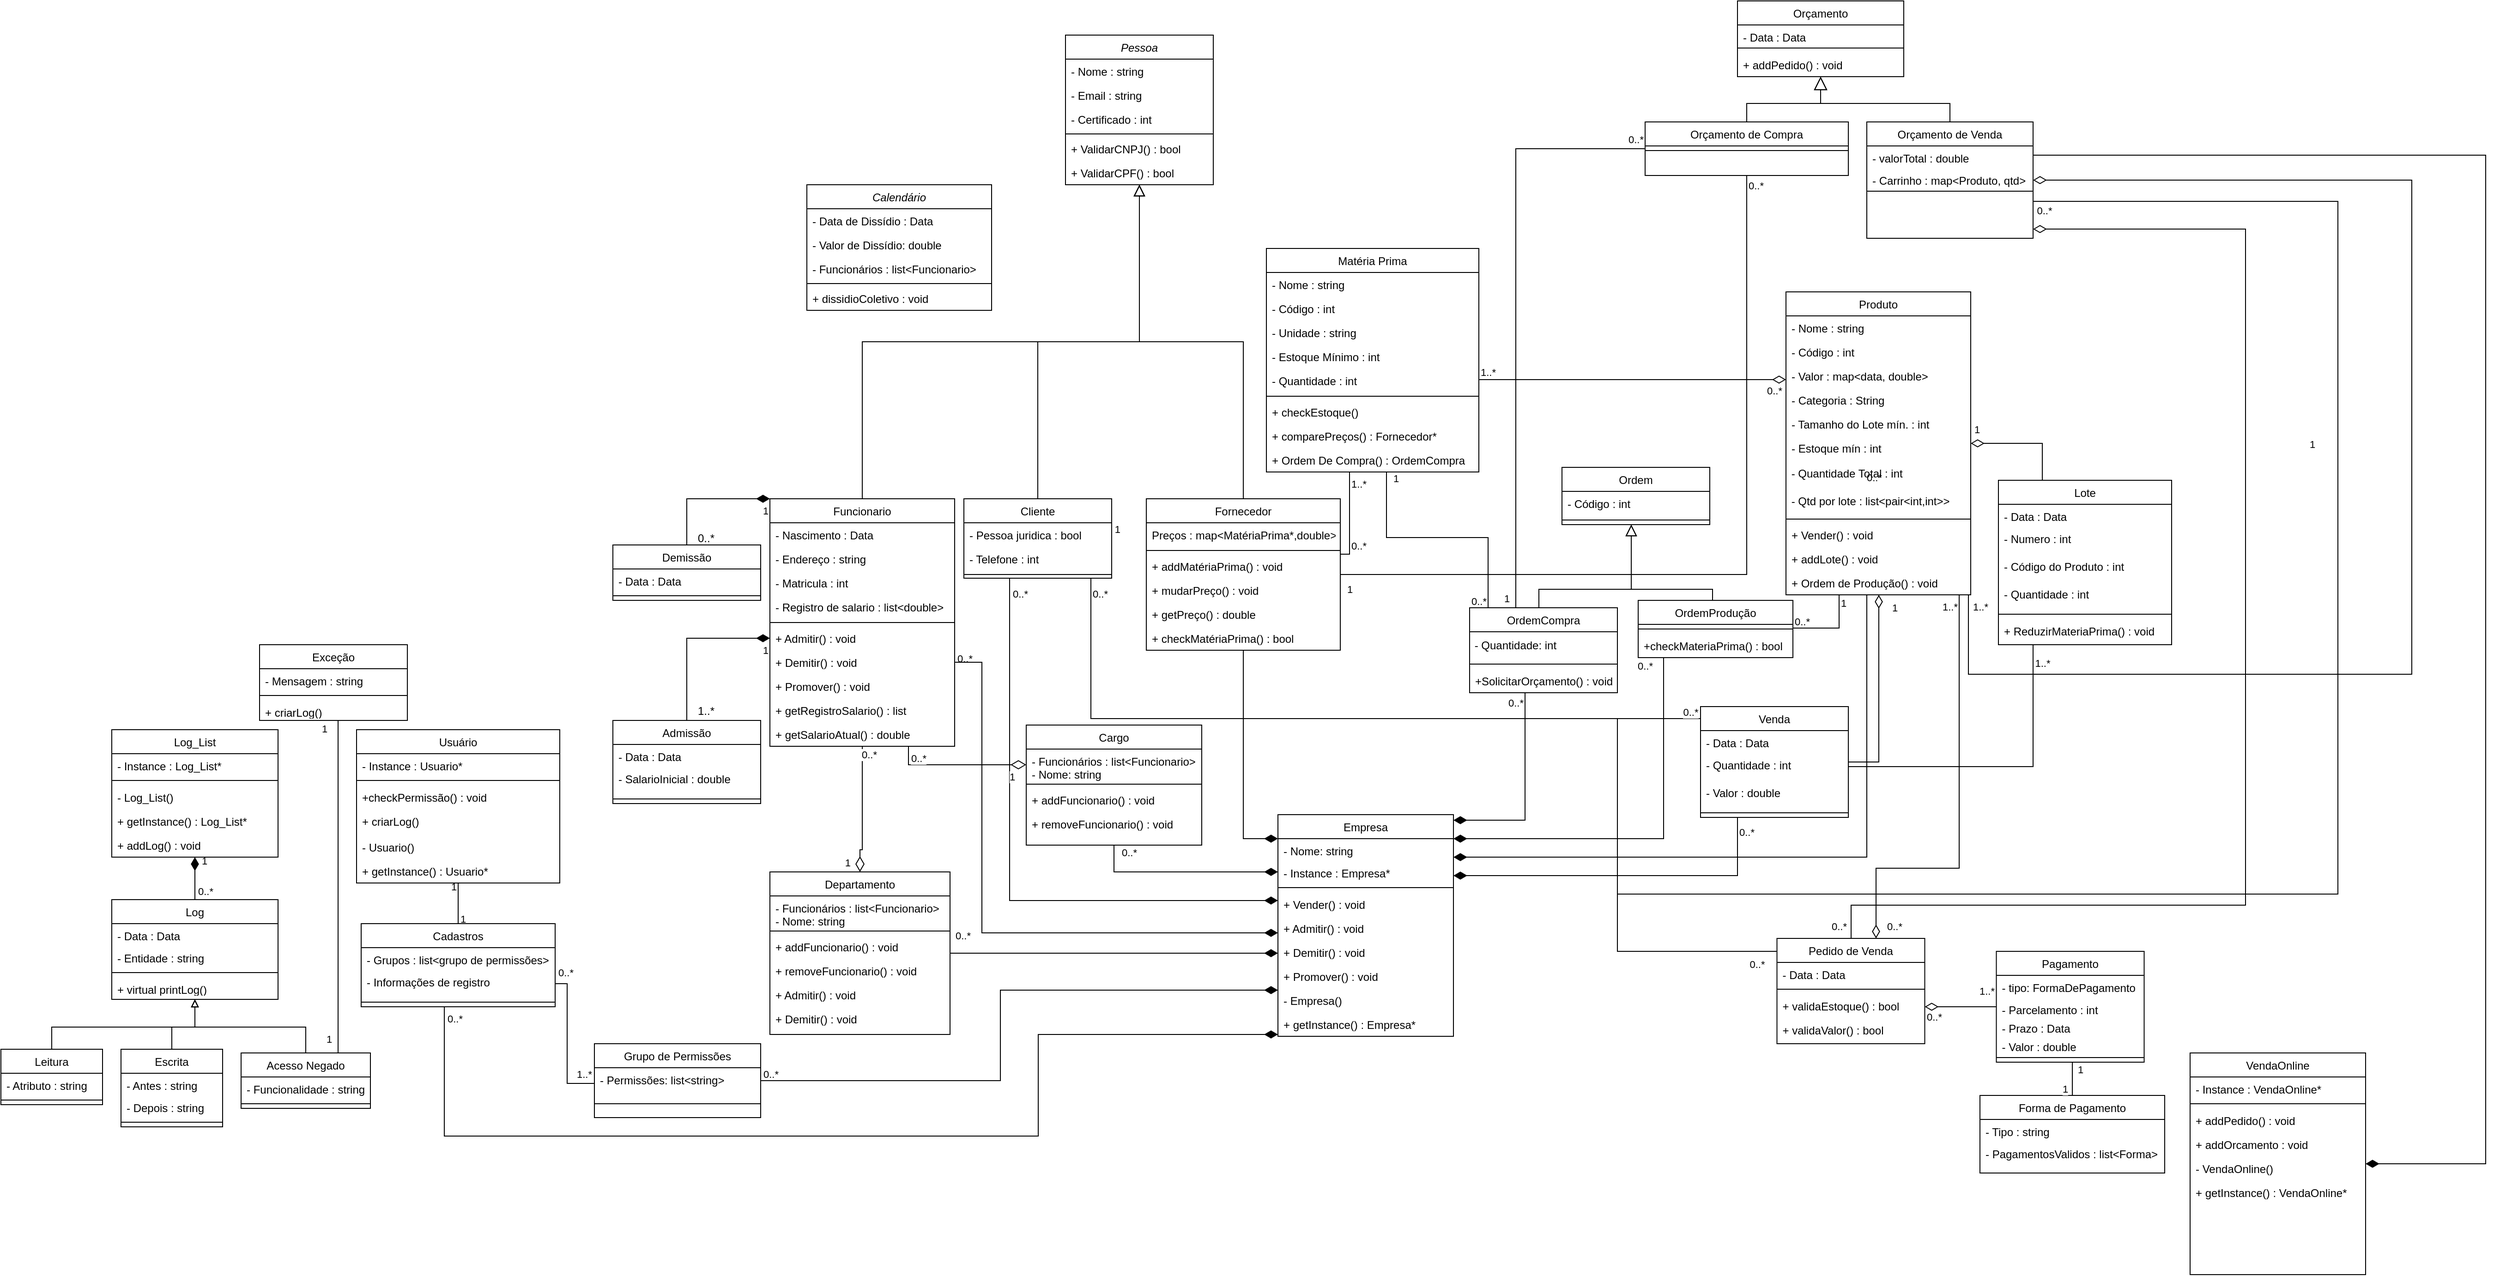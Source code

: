 <mxfile version="20.5.1" type="github">
  <diagram id="C5RBs43oDa-KdzZeNtuy" name="Page-1">
    <mxGraphModel dx="1422" dy="786" grid="1" gridSize="10" guides="1" tooltips="1" connect="1" arrows="1" fold="1" page="1" pageScale="1" pageWidth="3000" pageHeight="1500" math="0" shadow="0">
      <root>
        <mxCell id="WIyWlLk6GJQsqaUBKTNV-0" />
        <mxCell id="WIyWlLk6GJQsqaUBKTNV-1" parent="WIyWlLk6GJQsqaUBKTNV-0" />
        <mxCell id="oOCzSW_UTQTpbfUNsKzi-25" value="Pessoa" style="swimlane;fontStyle=2;align=center;verticalAlign=top;childLayout=stackLayout;horizontal=1;startSize=26;horizontalStack=0;resizeParent=1;resizeLast=0;collapsible=1;marginBottom=0;rounded=0;shadow=0;strokeWidth=1;" parent="WIyWlLk6GJQsqaUBKTNV-1" vertex="1">
          <mxGeometry x="1382.5" y="140" width="160" height="162" as="geometry">
            <mxRectangle x="230" y="140" width="160" height="26" as="alternateBounds" />
          </mxGeometry>
        </mxCell>
        <mxCell id="oOCzSW_UTQTpbfUNsKzi-26" value="- Nome : string" style="text;align=left;verticalAlign=top;spacingLeft=4;spacingRight=4;overflow=hidden;rotatable=0;points=[[0,0.5],[1,0.5]];portConstraint=eastwest;" parent="oOCzSW_UTQTpbfUNsKzi-25" vertex="1">
          <mxGeometry y="26" width="160" height="26" as="geometry" />
        </mxCell>
        <mxCell id="oOCzSW_UTQTpbfUNsKzi-27" value="- Email : string" style="text;align=left;verticalAlign=top;spacingLeft=4;spacingRight=4;overflow=hidden;rotatable=0;points=[[0,0.5],[1,0.5]];portConstraint=eastwest;rounded=0;shadow=0;html=0;" parent="oOCzSW_UTQTpbfUNsKzi-25" vertex="1">
          <mxGeometry y="52" width="160" height="26" as="geometry" />
        </mxCell>
        <mxCell id="oOCzSW_UTQTpbfUNsKzi-50" value="- Certificado : int" style="text;align=left;verticalAlign=top;spacingLeft=4;spacingRight=4;overflow=hidden;rotatable=0;points=[[0,0.5],[1,0.5]];portConstraint=eastwest;rounded=0;shadow=0;html=0;" parent="oOCzSW_UTQTpbfUNsKzi-25" vertex="1">
          <mxGeometry y="78" width="160" height="26" as="geometry" />
        </mxCell>
        <mxCell id="oOCzSW_UTQTpbfUNsKzi-29" value="" style="line;html=1;strokeWidth=1;align=left;verticalAlign=middle;spacingTop=-1;spacingLeft=3;spacingRight=3;rotatable=0;labelPosition=right;points=[];portConstraint=eastwest;" parent="oOCzSW_UTQTpbfUNsKzi-25" vertex="1">
          <mxGeometry y="104" width="160" height="6" as="geometry" />
        </mxCell>
        <mxCell id="RAF2JQtJSOFyqMOcKw4j-1" value="+ ValidarCNPJ() : bool" style="text;align=left;verticalAlign=top;spacingLeft=4;spacingRight=4;overflow=hidden;rotatable=0;points=[[0,0.5],[1,0.5]];portConstraint=eastwest;rounded=0;shadow=0;html=0;" parent="oOCzSW_UTQTpbfUNsKzi-25" vertex="1">
          <mxGeometry y="110" width="160" height="26" as="geometry" />
        </mxCell>
        <mxCell id="RAF2JQtJSOFyqMOcKw4j-0" value="+ ValidarCPF() : bool" style="text;align=left;verticalAlign=top;spacingLeft=4;spacingRight=4;overflow=hidden;rotatable=0;points=[[0,0.5],[1,0.5]];portConstraint=eastwest;rounded=0;shadow=0;html=0;" parent="oOCzSW_UTQTpbfUNsKzi-25" vertex="1">
          <mxGeometry y="136" width="160" height="26" as="geometry" />
        </mxCell>
        <mxCell id="oOCzSW_UTQTpbfUNsKzi-30" value="Funcionario" style="swimlane;fontStyle=0;align=center;verticalAlign=top;childLayout=stackLayout;horizontal=1;startSize=26;horizontalStack=0;resizeParent=1;resizeLast=0;collapsible=1;marginBottom=0;rounded=0;shadow=0;strokeWidth=1;" parent="WIyWlLk6GJQsqaUBKTNV-1" vertex="1">
          <mxGeometry x="1062.5" y="642" width="200" height="268" as="geometry">
            <mxRectangle x="130" y="380" width="160" height="26" as="alternateBounds" />
          </mxGeometry>
        </mxCell>
        <mxCell id="oOCzSW_UTQTpbfUNsKzi-31" value="- Nascimento : Data" style="text;align=left;verticalAlign=top;spacingLeft=4;spacingRight=4;overflow=hidden;rotatable=0;points=[[0,0.5],[1,0.5]];portConstraint=eastwest;" parent="oOCzSW_UTQTpbfUNsKzi-30" vertex="1">
          <mxGeometry y="26" width="200" height="26" as="geometry" />
        </mxCell>
        <mxCell id="oOCzSW_UTQTpbfUNsKzi-32" value="- Endereço : string" style="text;align=left;verticalAlign=top;spacingLeft=4;spacingRight=4;overflow=hidden;rotatable=0;points=[[0,0.5],[1,0.5]];portConstraint=eastwest;rounded=0;shadow=0;html=0;" parent="oOCzSW_UTQTpbfUNsKzi-30" vertex="1">
          <mxGeometry y="52" width="200" height="26" as="geometry" />
        </mxCell>
        <mxCell id="oOCzSW_UTQTpbfUNsKzi-33" value="- Matricula : int" style="text;align=left;verticalAlign=top;spacingLeft=4;spacingRight=4;overflow=hidden;rotatable=0;points=[[0,0.5],[1,0.5]];portConstraint=eastwest;rounded=0;shadow=0;html=0;" parent="oOCzSW_UTQTpbfUNsKzi-30" vertex="1">
          <mxGeometry y="78" width="200" height="26" as="geometry" />
        </mxCell>
        <mxCell id="oOCzSW_UTQTpbfUNsKzi-34" value="- Registro de salario : list&lt;double&gt;" style="text;align=left;verticalAlign=top;spacingLeft=4;spacingRight=4;overflow=hidden;rotatable=0;points=[[0,0.5],[1,0.5]];portConstraint=eastwest;fontStyle=0" parent="oOCzSW_UTQTpbfUNsKzi-30" vertex="1">
          <mxGeometry y="104" width="200" height="26" as="geometry" />
        </mxCell>
        <mxCell id="oOCzSW_UTQTpbfUNsKzi-35" value="" style="line;html=1;strokeWidth=1;align=left;verticalAlign=middle;spacingTop=-1;spacingLeft=3;spacingRight=3;rotatable=0;labelPosition=right;points=[];portConstraint=eastwest;" parent="oOCzSW_UTQTpbfUNsKzi-30" vertex="1">
          <mxGeometry y="130" width="200" height="8" as="geometry" />
        </mxCell>
        <mxCell id="RAF2JQtJSOFyqMOcKw4j-2" value="+ Admitir() : void" style="text;align=left;verticalAlign=top;spacingLeft=4;spacingRight=4;overflow=hidden;rotatable=0;points=[[0,0.5],[1,0.5]];portConstraint=eastwest;" parent="oOCzSW_UTQTpbfUNsKzi-30" vertex="1">
          <mxGeometry y="138" width="200" height="26" as="geometry" />
        </mxCell>
        <mxCell id="RAF2JQtJSOFyqMOcKw4j-3" value="+ Demitir() : void" style="text;align=left;verticalAlign=top;spacingLeft=4;spacingRight=4;overflow=hidden;rotatable=0;points=[[0,0.5],[1,0.5]];portConstraint=eastwest;rounded=0;shadow=0;html=0;" parent="oOCzSW_UTQTpbfUNsKzi-30" vertex="1">
          <mxGeometry y="164" width="200" height="26" as="geometry" />
        </mxCell>
        <mxCell id="RAF2JQtJSOFyqMOcKw4j-4" value="+ Promover() : void" style="text;align=left;verticalAlign=top;spacingLeft=4;spacingRight=4;overflow=hidden;rotatable=0;points=[[0,0.5],[1,0.5]];portConstraint=eastwest;rounded=0;shadow=0;html=0;" parent="oOCzSW_UTQTpbfUNsKzi-30" vertex="1">
          <mxGeometry y="190" width="200" height="26" as="geometry" />
        </mxCell>
        <mxCell id="RAF2JQtJSOFyqMOcKw4j-6" value="+ getRegistroSalario() : list" style="text;align=left;verticalAlign=top;spacingLeft=4;spacingRight=4;overflow=hidden;rotatable=0;points=[[0,0.5],[1,0.5]];portConstraint=eastwest;fontStyle=0" parent="oOCzSW_UTQTpbfUNsKzi-30" vertex="1">
          <mxGeometry y="216" width="200" height="26" as="geometry" />
        </mxCell>
        <mxCell id="RAF2JQtJSOFyqMOcKw4j-5" value="+ getSalarioAtual() : double" style="text;align=left;verticalAlign=top;spacingLeft=4;spacingRight=4;overflow=hidden;rotatable=0;points=[[0,0.5],[1,0.5]];portConstraint=eastwest;fontStyle=0" parent="oOCzSW_UTQTpbfUNsKzi-30" vertex="1">
          <mxGeometry y="242" width="200" height="26" as="geometry" />
        </mxCell>
        <mxCell id="oOCzSW_UTQTpbfUNsKzi-36" value="" style="endArrow=block;endSize=10;endFill=0;shadow=0;strokeWidth=1;rounded=0;edgeStyle=elbowEdgeStyle;elbow=vertical;" parent="WIyWlLk6GJQsqaUBKTNV-1" source="oOCzSW_UTQTpbfUNsKzi-30" target="oOCzSW_UTQTpbfUNsKzi-25" edge="1">
          <mxGeometry width="160" relative="1" as="geometry">
            <mxPoint x="1352.5" y="475" as="sourcePoint" />
            <mxPoint x="1352.5" y="475" as="targetPoint" />
          </mxGeometry>
        </mxCell>
        <mxCell id="QEdlRoliwSxRggkisAc3-16" style="edgeStyle=orthogonalEdgeStyle;rounded=0;orthogonalLoop=1;jettySize=auto;html=1;endArrow=diamondThin;endFill=1;startSize=0;endSize=12;" parent="WIyWlLk6GJQsqaUBKTNV-1" source="oOCzSW_UTQTpbfUNsKzi-37" target="QEdlRoliwSxRggkisAc3-0" edge="1">
          <mxGeometry relative="1" as="geometry">
            <mxPoint x="1540" y="1077" as="targetPoint" />
            <Array as="points">
              <mxPoint x="1322" y="1077" />
            </Array>
          </mxGeometry>
        </mxCell>
        <mxCell id="oOCzSW_UTQTpbfUNsKzi-37" value="Cliente" style="swimlane;fontStyle=0;align=center;verticalAlign=top;childLayout=stackLayout;horizontal=1;startSize=26;horizontalStack=0;resizeParent=1;resizeLast=0;collapsible=1;marginBottom=0;rounded=0;shadow=0;strokeWidth=1;" parent="WIyWlLk6GJQsqaUBKTNV-1" vertex="1">
          <mxGeometry x="1272.5" y="642" width="160" height="86" as="geometry">
            <mxRectangle x="340" y="380" width="170" height="26" as="alternateBounds" />
          </mxGeometry>
        </mxCell>
        <mxCell id="oOCzSW_UTQTpbfUNsKzi-38" value="- Pessoa juridica : bool" style="text;align=left;verticalAlign=top;spacingLeft=4;spacingRight=4;overflow=hidden;rotatable=0;points=[[0,0.5],[1,0.5]];portConstraint=eastwest;" parent="oOCzSW_UTQTpbfUNsKzi-37" vertex="1">
          <mxGeometry y="26" width="160" height="26" as="geometry" />
        </mxCell>
        <mxCell id="oOCzSW_UTQTpbfUNsKzi-39" value="- Telefone : int" style="text;align=left;verticalAlign=top;spacingLeft=4;spacingRight=4;overflow=hidden;rotatable=0;points=[[0,0.5],[1,0.5]];portConstraint=eastwest;" parent="oOCzSW_UTQTpbfUNsKzi-37" vertex="1">
          <mxGeometry y="52" width="160" height="26" as="geometry" />
        </mxCell>
        <mxCell id="oOCzSW_UTQTpbfUNsKzi-40" value="" style="line;html=1;strokeWidth=1;align=left;verticalAlign=middle;spacingTop=-1;spacingLeft=3;spacingRight=3;rotatable=0;labelPosition=right;points=[];portConstraint=eastwest;" parent="oOCzSW_UTQTpbfUNsKzi-37" vertex="1">
          <mxGeometry y="78" width="160" height="8" as="geometry" />
        </mxCell>
        <mxCell id="oOCzSW_UTQTpbfUNsKzi-41" value="" style="endArrow=block;endSize=10;endFill=0;shadow=0;strokeWidth=1;rounded=0;edgeStyle=elbowEdgeStyle;elbow=vertical;" parent="WIyWlLk6GJQsqaUBKTNV-1" source="oOCzSW_UTQTpbfUNsKzi-37" target="oOCzSW_UTQTpbfUNsKzi-25" edge="1">
          <mxGeometry width="160" relative="1" as="geometry">
            <mxPoint x="1362.5" y="645" as="sourcePoint" />
            <mxPoint x="1462.5" y="543" as="targetPoint" />
          </mxGeometry>
        </mxCell>
        <mxCell id="QEdlRoliwSxRggkisAc3-12" style="edgeStyle=orthogonalEdgeStyle;rounded=0;orthogonalLoop=1;jettySize=auto;html=1;endArrow=diamondThin;endFill=1;endSize=12;" parent="WIyWlLk6GJQsqaUBKTNV-1" source="oOCzSW_UTQTpbfUNsKzi-42" target="QEdlRoliwSxRggkisAc3-0" edge="1">
          <mxGeometry relative="1" as="geometry">
            <mxPoint x="1500" y="1134" as="targetPoint" />
            <Array as="points">
              <mxPoint x="1520" y="1134" />
              <mxPoint x="1520" y="1134" />
            </Array>
          </mxGeometry>
        </mxCell>
        <mxCell id="oOCzSW_UTQTpbfUNsKzi-42" value="Departamento" style="swimlane;fontStyle=0;align=center;verticalAlign=top;childLayout=stackLayout;horizontal=1;startSize=26;horizontalStack=0;resizeParent=1;resizeLast=0;collapsible=1;marginBottom=0;rounded=0;shadow=0;strokeWidth=1;" parent="WIyWlLk6GJQsqaUBKTNV-1" vertex="1">
          <mxGeometry x="1062.5" y="1046" width="195" height="176" as="geometry">
            <mxRectangle x="550" y="140" width="160" height="26" as="alternateBounds" />
          </mxGeometry>
        </mxCell>
        <mxCell id="oOCzSW_UTQTpbfUNsKzi-43" value="- Funcionários : list&lt;Funcionario&gt;&#xa;- Nome: string" style="text;align=left;verticalAlign=top;spacingLeft=4;spacingRight=4;overflow=hidden;rotatable=0;points=[[0,0.5],[1,0.5]];portConstraint=eastwest;" parent="oOCzSW_UTQTpbfUNsKzi-42" vertex="1">
          <mxGeometry y="26" width="195" height="34" as="geometry" />
        </mxCell>
        <mxCell id="oOCzSW_UTQTpbfUNsKzi-44" value="" style="line;html=1;strokeWidth=1;align=left;verticalAlign=middle;spacingTop=-1;spacingLeft=3;spacingRight=3;rotatable=0;labelPosition=right;points=[];portConstraint=eastwest;" parent="oOCzSW_UTQTpbfUNsKzi-42" vertex="1">
          <mxGeometry y="60" width="195" height="8" as="geometry" />
        </mxCell>
        <mxCell id="RAF2JQtJSOFyqMOcKw4j-21" value="+ addFuncionario() : void" style="text;align=left;verticalAlign=top;spacingLeft=4;spacingRight=4;overflow=hidden;rotatable=0;points=[[0,0.5],[1,0.5]];portConstraint=eastwest;" parent="oOCzSW_UTQTpbfUNsKzi-42" vertex="1">
          <mxGeometry y="68" width="195" height="26" as="geometry" />
        </mxCell>
        <mxCell id="RAF2JQtJSOFyqMOcKw4j-22" value="+ removeFuncionario() : void" style="text;align=left;verticalAlign=top;spacingLeft=4;spacingRight=4;overflow=hidden;rotatable=0;points=[[0,0.5],[1,0.5]];portConstraint=eastwest;" parent="oOCzSW_UTQTpbfUNsKzi-42" vertex="1">
          <mxGeometry y="94" width="195" height="26" as="geometry" />
        </mxCell>
        <mxCell id="QEdlRoliwSxRggkisAc3-47" value="+ Admitir() : void" style="text;align=left;verticalAlign=top;spacingLeft=4;spacingRight=4;overflow=hidden;rotatable=0;points=[[0,0.5],[1,0.5]];portConstraint=eastwest;" parent="oOCzSW_UTQTpbfUNsKzi-42" vertex="1">
          <mxGeometry y="120" width="195" height="26" as="geometry" />
        </mxCell>
        <mxCell id="QEdlRoliwSxRggkisAc3-46" value="+ Demitir() : void" style="text;align=left;verticalAlign=top;spacingLeft=4;spacingRight=4;overflow=hidden;rotatable=0;points=[[0,0.5],[1,0.5]];portConstraint=eastwest;rounded=0;shadow=0;html=0;" parent="oOCzSW_UTQTpbfUNsKzi-42" vertex="1">
          <mxGeometry y="146" width="195" height="26" as="geometry" />
        </mxCell>
        <mxCell id="QEdlRoliwSxRggkisAc3-13" style="edgeStyle=orthogonalEdgeStyle;rounded=0;orthogonalLoop=1;jettySize=auto;html=1;entryX=0;entryY=0.5;entryDx=0;entryDy=0;endArrow=diamondThin;endFill=1;startSize=1;endSize=12;" parent="WIyWlLk6GJQsqaUBKTNV-1" source="oOCzSW_UTQTpbfUNsKzi-46" target="SrNoQwheDIABxhmEImiM-0" edge="1">
          <mxGeometry relative="1" as="geometry">
            <mxPoint x="1497.5" y="994" as="targetPoint" />
          </mxGeometry>
        </mxCell>
        <mxCell id="oOCzSW_UTQTpbfUNsKzi-46" value="Cargo" style="swimlane;fontStyle=0;align=center;verticalAlign=top;childLayout=stackLayout;horizontal=1;startSize=26;horizontalStack=0;resizeParent=1;resizeLast=0;collapsible=1;marginBottom=0;rounded=0;shadow=0;strokeWidth=1;" parent="WIyWlLk6GJQsqaUBKTNV-1" vertex="1">
          <mxGeometry x="1340" y="887" width="190" height="130" as="geometry">
            <mxRectangle x="550" y="140" width="160" height="26" as="alternateBounds" />
          </mxGeometry>
        </mxCell>
        <mxCell id="oOCzSW_UTQTpbfUNsKzi-47" value="- Funcionários : list&lt;Funcionario&gt;&#xa;- Nome: string" style="text;align=left;verticalAlign=top;spacingLeft=4;spacingRight=4;overflow=hidden;rotatable=0;points=[[0,0.5],[1,0.5]];portConstraint=eastwest;" parent="oOCzSW_UTQTpbfUNsKzi-46" vertex="1">
          <mxGeometry y="26" width="190" height="34" as="geometry" />
        </mxCell>
        <mxCell id="oOCzSW_UTQTpbfUNsKzi-48" value="" style="line;html=1;strokeWidth=1;align=left;verticalAlign=middle;spacingTop=-1;spacingLeft=3;spacingRight=3;rotatable=0;labelPosition=right;points=[];portConstraint=eastwest;" parent="oOCzSW_UTQTpbfUNsKzi-46" vertex="1">
          <mxGeometry y="60" width="190" height="8" as="geometry" />
        </mxCell>
        <mxCell id="RAF2JQtJSOFyqMOcKw4j-23" value="+ addFuncionario() : void" style="text;align=left;verticalAlign=top;spacingLeft=4;spacingRight=4;overflow=hidden;rotatable=0;points=[[0,0.5],[1,0.5]];portConstraint=eastwest;" parent="oOCzSW_UTQTpbfUNsKzi-46" vertex="1">
          <mxGeometry y="68" width="190" height="26" as="geometry" />
        </mxCell>
        <mxCell id="RAF2JQtJSOFyqMOcKw4j-24" value="+ removeFuncionario() : void" style="text;align=left;verticalAlign=top;spacingLeft=4;spacingRight=4;overflow=hidden;rotatable=0;points=[[0,0.5],[1,0.5]];portConstraint=eastwest;" parent="oOCzSW_UTQTpbfUNsKzi-46" vertex="1">
          <mxGeometry y="94" width="190" height="26" as="geometry" />
        </mxCell>
        <mxCell id="oOCzSW_UTQTpbfUNsKzi-55" value="" style="endArrow=none;html=1;endSize=12;startArrow=diamondThin;startSize=14;startFill=0;edgeStyle=orthogonalEdgeStyle;rounded=0;exitX=0;exitY=0.5;exitDx=0;exitDy=0;entryX=0.75;entryY=1;entryDx=0;entryDy=0;endFill=0;" parent="WIyWlLk6GJQsqaUBKTNV-1" source="oOCzSW_UTQTpbfUNsKzi-47" target="oOCzSW_UTQTpbfUNsKzi-30" edge="1">
          <mxGeometry relative="1" as="geometry">
            <mxPoint x="1252.5" y="922" as="sourcePoint" />
            <mxPoint x="1232.5" y="812" as="targetPoint" />
          </mxGeometry>
        </mxCell>
        <mxCell id="oOCzSW_UTQTpbfUNsKzi-56" value="1" style="edgeLabel;resizable=0;html=1;align=left;verticalAlign=top;" parent="oOCzSW_UTQTpbfUNsKzi-55" connectable="0" vertex="1">
          <mxGeometry x="-1" relative="1" as="geometry">
            <mxPoint x="-20" as="offset" />
          </mxGeometry>
        </mxCell>
        <mxCell id="oOCzSW_UTQTpbfUNsKzi-57" value="0..*" style="edgeLabel;resizable=0;html=1;align=right;verticalAlign=top;" parent="oOCzSW_UTQTpbfUNsKzi-55" connectable="0" vertex="1">
          <mxGeometry x="1" relative="1" as="geometry">
            <mxPoint x="20" as="offset" />
          </mxGeometry>
        </mxCell>
        <mxCell id="4qoAJS4f5IXlfI-FcJuV-49" value="1" style="edgeLabel;resizable=0;html=1;align=right;verticalAlign=top;" parent="oOCzSW_UTQTpbfUNsKzi-55" connectable="0" vertex="1">
          <mxGeometry x="1" relative="1" as="geometry">
            <mxPoint x="230" y="-248" as="offset" />
          </mxGeometry>
        </mxCell>
        <mxCell id="QEdlRoliwSxRggkisAc3-17" value="0..*" style="edgeLabel;resizable=0;html=1;align=right;verticalAlign=top;" parent="oOCzSW_UTQTpbfUNsKzi-55" connectable="0" vertex="1">
          <mxGeometry x="1" relative="1" as="geometry">
            <mxPoint x="130" y="-178" as="offset" />
          </mxGeometry>
        </mxCell>
        <mxCell id="QEdlRoliwSxRggkisAc3-20" value="0..*" style="edgeLabel;resizable=0;html=1;align=right;verticalAlign=top;" parent="oOCzSW_UTQTpbfUNsKzi-55" connectable="0" vertex="1">
          <mxGeometry x="1" relative="1" as="geometry">
            <mxPoint x="248" y="102" as="offset" />
          </mxGeometry>
        </mxCell>
        <mxCell id="QEdlRoliwSxRggkisAc3-21" value="0..*" style="edgeLabel;resizable=0;html=1;align=right;verticalAlign=top;" parent="oOCzSW_UTQTpbfUNsKzi-55" connectable="0" vertex="1">
          <mxGeometry x="1" relative="1" as="geometry">
            <mxPoint x="68" y="192" as="offset" />
          </mxGeometry>
        </mxCell>
        <mxCell id="QEdlRoliwSxRggkisAc3-49" value="0..*" style="edgeLabel;resizable=0;html=1;align=right;verticalAlign=top;" parent="oOCzSW_UTQTpbfUNsKzi-55" connectable="0" vertex="1">
          <mxGeometry x="1" relative="1" as="geometry">
            <mxPoint x="-140" y="342" as="offset" />
          </mxGeometry>
        </mxCell>
        <mxCell id="QEdlRoliwSxRggkisAc3-50" value="1..*" style="edgeLabel;resizable=0;html=1;align=right;verticalAlign=top;" parent="oOCzSW_UTQTpbfUNsKzi-55" connectable="0" vertex="1">
          <mxGeometry x="1" relative="1" as="geometry">
            <mxPoint x="-342" y="342" as="offset" />
          </mxGeometry>
        </mxCell>
        <mxCell id="QEdlRoliwSxRggkisAc3-51" value="0..*" style="edgeLabel;resizable=0;html=1;align=right;verticalAlign=top;" parent="oOCzSW_UTQTpbfUNsKzi-55" connectable="0" vertex="1">
          <mxGeometry x="1" relative="1" as="geometry">
            <mxPoint x="-482" y="282" as="offset" />
          </mxGeometry>
        </mxCell>
        <mxCell id="QEdlRoliwSxRggkisAc3-56" value="0..*" style="edgeLabel;resizable=0;html=1;align=right;verticalAlign=top;" parent="oOCzSW_UTQTpbfUNsKzi-55" connectable="0" vertex="1">
          <mxGeometry x="1" relative="1" as="geometry">
            <mxPoint x="-362" y="232" as="offset" />
          </mxGeometry>
        </mxCell>
        <mxCell id="oLHwqm6MAmRIhUtxEYDU-0" value="0..*" style="edgeLabel;resizable=0;html=1;align=right;verticalAlign=top;" parent="oOCzSW_UTQTpbfUNsKzi-55" connectable="0" vertex="1">
          <mxGeometry x="1" relative="1" as="geometry">
            <mxPoint x="70" y="-108" as="offset" />
          </mxGeometry>
        </mxCell>
        <mxCell id="zGkXYQqygLCUayVq4Tud-6" value="0..*" style="edgeLabel;resizable=0;html=1;align=right;verticalAlign=top;" parent="oOCzSW_UTQTpbfUNsKzi-55" connectable="0" vertex="1">
          <mxGeometry x="1" relative="1" as="geometry">
            <mxPoint x="-752" y="144" as="offset" />
          </mxGeometry>
        </mxCell>
        <mxCell id="oOCzSW_UTQTpbfUNsKzi-61" value="" style="endArrow=none;html=1;endSize=12;startArrow=diamondThin;startSize=14;startFill=0;edgeStyle=orthogonalEdgeStyle;rounded=0;entryX=0.5;entryY=1;entryDx=0;entryDy=0;exitX=0.5;exitY=0;exitDx=0;exitDy=0;endFill=0;" parent="WIyWlLk6GJQsqaUBKTNV-1" source="oOCzSW_UTQTpbfUNsKzi-42" target="oOCzSW_UTQTpbfUNsKzi-30" edge="1">
          <mxGeometry x="0.077" y="100" relative="1" as="geometry">
            <mxPoint x="1172.5" y="1042" as="sourcePoint" />
            <mxPoint x="1422.5" y="682" as="targetPoint" />
            <mxPoint as="offset" />
            <Array as="points">
              <mxPoint x="1159.5" y="1022" />
              <mxPoint x="1162.5" y="1022" />
            </Array>
          </mxGeometry>
        </mxCell>
        <mxCell id="oOCzSW_UTQTpbfUNsKzi-62" value="0..*" style="edgeLabel;resizable=0;html=1;align=left;verticalAlign=top;" parent="oOCzSW_UTQTpbfUNsKzi-61" connectable="0" vertex="1">
          <mxGeometry x="-1" relative="1" as="geometry">
            <mxPoint y="-140" as="offset" />
          </mxGeometry>
        </mxCell>
        <mxCell id="oOCzSW_UTQTpbfUNsKzi-63" value="1" style="edgeLabel;resizable=0;html=1;align=right;verticalAlign=top;" parent="oOCzSW_UTQTpbfUNsKzi-61" connectable="0" vertex="1">
          <mxGeometry x="1" relative="1" as="geometry">
            <mxPoint x="-12" y="113" as="offset" />
          </mxGeometry>
        </mxCell>
        <mxCell id="4qoAJS4f5IXlfI-FcJuV-54" value="0..*" style="edgeLabel;resizable=0;html=1;align=left;verticalAlign=top;" parent="oOCzSW_UTQTpbfUNsKzi-61" connectable="0" vertex="1">
          <mxGeometry x="-1" relative="1" as="geometry">
            <mxPoint x="250" y="-314" as="offset" />
          </mxGeometry>
        </mxCell>
        <mxCell id="4qoAJS4f5IXlfI-FcJuV-55" value="0..*" style="edgeLabel;resizable=0;html=1;align=left;verticalAlign=top;" parent="oOCzSW_UTQTpbfUNsKzi-61" connectable="0" vertex="1">
          <mxGeometry x="-1" relative="1" as="geometry">
            <mxPoint x="950" y="-56" as="offset" />
          </mxGeometry>
        </mxCell>
        <mxCell id="4qoAJS4f5IXlfI-FcJuV-56" value="0..*" style="edgeLabel;resizable=0;html=1;align=left;verticalAlign=top;" parent="oOCzSW_UTQTpbfUNsKzi-61" connectable="0" vertex="1">
          <mxGeometry x="-1" relative="1" as="geometry">
            <mxPoint x="1088" y="-440" as="offset" />
          </mxGeometry>
        </mxCell>
        <mxCell id="kUKSnN2JtTNtcE-FzDpD-38" value="0..*" style="edgeLabel;resizable=0;html=1;align=left;verticalAlign=top;" parent="oOCzSW_UTQTpbfUNsKzi-61" connectable="0" vertex="1">
          <mxGeometry x="-1" relative="1" as="geometry">
            <mxPoint x="980" y="-534" as="offset" />
          </mxGeometry>
        </mxCell>
        <mxCell id="kUKSnN2JtTNtcE-FzDpD-40" value="0..*" style="edgeLabel;resizable=0;html=1;align=left;verticalAlign=top;" parent="oOCzSW_UTQTpbfUNsKzi-61" connectable="0" vertex="1">
          <mxGeometry x="-1" relative="1" as="geometry">
            <mxPoint x="530" y="-366" as="offset" />
          </mxGeometry>
        </mxCell>
        <mxCell id="kUKSnN2JtTNtcE-FzDpD-46" value="0..*" style="edgeLabel;resizable=0;html=1;align=left;verticalAlign=top;" parent="oOCzSW_UTQTpbfUNsKzi-61" connectable="0" vertex="1">
          <mxGeometry x="-1" relative="1" as="geometry">
            <mxPoint x="700" y="-196" as="offset" />
          </mxGeometry>
        </mxCell>
        <mxCell id="kUKSnN2JtTNtcE-FzDpD-49" value="0..*" style="edgeLabel;resizable=0;html=1;align=left;verticalAlign=top;" parent="oOCzSW_UTQTpbfUNsKzi-61" connectable="0" vertex="1">
          <mxGeometry x="-1" relative="1" as="geometry">
            <mxPoint x="840" y="-236" as="offset" />
          </mxGeometry>
        </mxCell>
        <mxCell id="kUKSnN2JtTNtcE-FzDpD-51" value="1" style="edgeLabel;resizable=0;html=1;align=left;verticalAlign=top;" parent="oOCzSW_UTQTpbfUNsKzi-61" connectable="0" vertex="1">
          <mxGeometry x="-1" relative="1" as="geometry">
            <mxPoint x="1060" y="-304" as="offset" />
          </mxGeometry>
        </mxCell>
        <mxCell id="kUKSnN2JtTNtcE-FzDpD-52" value="0..*" style="edgeLabel;resizable=0;html=1;align=left;verticalAlign=top;" parent="oOCzSW_UTQTpbfUNsKzi-61" connectable="0" vertex="1">
          <mxGeometry x="-1" relative="1" as="geometry">
            <mxPoint x="1010" y="-284" as="offset" />
          </mxGeometry>
        </mxCell>
        <mxCell id="na4zE1RvKp3kwFDyWadK-2" value="0..*" style="edgeLabel;resizable=0;html=1;align=left;verticalAlign=top;" parent="oOCzSW_UTQTpbfUNsKzi-61" connectable="0" vertex="1">
          <mxGeometry x="-1" relative="1" as="geometry">
            <mxPoint x="660" y="-306" as="offset" />
          </mxGeometry>
        </mxCell>
        <mxCell id="D_1TLd0i7CIZFXxmKJXh-27" value="0..*" style="edgeLabel;resizable=0;html=1;align=left;verticalAlign=top;" connectable="0" vertex="1" parent="oOCzSW_UTQTpbfUNsKzi-61">
          <mxGeometry x="-1" relative="1" as="geometry">
            <mxPoint x="830" y="-806" as="offset" />
          </mxGeometry>
        </mxCell>
        <mxCell id="D_1TLd0i7CIZFXxmKJXh-29" value="0..*" style="edgeLabel;resizable=0;html=1;align=left;verticalAlign=top;" connectable="0" vertex="1" parent="oOCzSW_UTQTpbfUNsKzi-61">
          <mxGeometry x="-1" relative="1" as="geometry">
            <mxPoint x="960" y="-756" as="offset" />
          </mxGeometry>
        </mxCell>
        <mxCell id="RAF2JQtJSOFyqMOcKw4j-7" value="" style="endArrow=diamondThin;html=1;startArrow=none;startFill=0;edgeStyle=orthogonalEdgeStyle;rounded=0;entryX=0;entryY=0.5;entryDx=0;entryDy=0;exitX=0.5;exitY=0;exitDx=0;exitDy=0;endFill=1;endSize=12;" parent="WIyWlLk6GJQsqaUBKTNV-1" source="RAF2JQtJSOFyqMOcKw4j-9" target="RAF2JQtJSOFyqMOcKw4j-2" edge="1">
          <mxGeometry x="0.077" y="100" relative="1" as="geometry">
            <mxPoint x="912.5" y="842" as="sourcePoint" />
            <mxPoint x="1062.5" y="782" as="targetPoint" />
            <mxPoint as="offset" />
            <Array as="points">
              <mxPoint x="972.5" y="793" />
            </Array>
          </mxGeometry>
        </mxCell>
        <mxCell id="RAF2JQtJSOFyqMOcKw4j-8" value="1" style="edgeLabel;resizable=0;html=1;align=left;verticalAlign=top;" parent="RAF2JQtJSOFyqMOcKw4j-7" connectable="0" vertex="1">
          <mxGeometry x="-1" relative="1" as="geometry">
            <mxPoint x="80" y="-89" as="offset" />
          </mxGeometry>
        </mxCell>
        <mxCell id="RAF2JQtJSOFyqMOcKw4j-9" value="Admissão" style="swimlane;fontStyle=0;align=center;verticalAlign=top;childLayout=stackLayout;horizontal=1;startSize=26;horizontalStack=0;resizeParent=1;resizeLast=0;collapsible=1;marginBottom=0;rounded=0;shadow=0;strokeWidth=1;" parent="WIyWlLk6GJQsqaUBKTNV-1" vertex="1">
          <mxGeometry x="892.5" y="882" width="160" height="90" as="geometry">
            <mxRectangle x="550" y="140" width="160" height="26" as="alternateBounds" />
          </mxGeometry>
        </mxCell>
        <mxCell id="RAF2JQtJSOFyqMOcKw4j-10" value="- Data : Data" style="text;align=left;verticalAlign=top;spacingLeft=4;spacingRight=4;overflow=hidden;rotatable=0;points=[[0,0.5],[1,0.5]];portConstraint=eastwest;" parent="RAF2JQtJSOFyqMOcKw4j-9" vertex="1">
          <mxGeometry y="26" width="160" height="24" as="geometry" />
        </mxCell>
        <mxCell id="RAF2JQtJSOFyqMOcKw4j-27" value="- SalarioInicial : double" style="text;align=left;verticalAlign=top;spacingLeft=4;spacingRight=4;overflow=hidden;rotatable=0;points=[[0,0.5],[1,0.5]];portConstraint=eastwest;" parent="RAF2JQtJSOFyqMOcKw4j-9" vertex="1">
          <mxGeometry y="50" width="160" height="30" as="geometry" />
        </mxCell>
        <mxCell id="RAF2JQtJSOFyqMOcKw4j-11" value="" style="line;html=1;strokeWidth=1;align=left;verticalAlign=middle;spacingTop=-1;spacingLeft=3;spacingRight=3;rotatable=0;labelPosition=right;points=[];portConstraint=eastwest;" parent="RAF2JQtJSOFyqMOcKw4j-9" vertex="1">
          <mxGeometry y="80" width="160" height="10" as="geometry" />
        </mxCell>
        <mxCell id="RAF2JQtJSOFyqMOcKw4j-14" value="1..*" style="text;html=1;align=center;verticalAlign=middle;resizable=0;points=[];autosize=1;strokeColor=none;fillColor=none;" parent="WIyWlLk6GJQsqaUBKTNV-1" vertex="1">
          <mxGeometry x="972.5" y="857" width="40" height="30" as="geometry" />
        </mxCell>
        <mxCell id="RAF2JQtJSOFyqMOcKw4j-15" value="Demissão" style="swimlane;fontStyle=0;align=center;verticalAlign=top;childLayout=stackLayout;horizontal=1;startSize=26;horizontalStack=0;resizeParent=1;resizeLast=0;collapsible=1;marginBottom=0;rounded=0;shadow=0;strokeWidth=1;" parent="WIyWlLk6GJQsqaUBKTNV-1" vertex="1">
          <mxGeometry x="892.5" y="692" width="160" height="60" as="geometry">
            <mxRectangle x="550" y="140" width="160" height="26" as="alternateBounds" />
          </mxGeometry>
        </mxCell>
        <mxCell id="RAF2JQtJSOFyqMOcKw4j-16" value="- Data : Data" style="text;align=left;verticalAlign=top;spacingLeft=4;spacingRight=4;overflow=hidden;rotatable=0;points=[[0,0.5],[1,0.5]];portConstraint=eastwest;" parent="RAF2JQtJSOFyqMOcKw4j-15" vertex="1">
          <mxGeometry y="26" width="160" height="24" as="geometry" />
        </mxCell>
        <mxCell id="RAF2JQtJSOFyqMOcKw4j-17" value="" style="line;html=1;strokeWidth=1;align=left;verticalAlign=middle;spacingTop=-1;spacingLeft=3;spacingRight=3;rotatable=0;labelPosition=right;points=[];portConstraint=eastwest;" parent="RAF2JQtJSOFyqMOcKw4j-15" vertex="1">
          <mxGeometry y="50" width="160" height="10" as="geometry" />
        </mxCell>
        <mxCell id="RAF2JQtJSOFyqMOcKw4j-18" value="" style="endArrow=diamondThin;html=1;endSize=12;startArrow=none;startSize=14;startFill=0;edgeStyle=orthogonalEdgeStyle;rounded=0;exitX=0.5;exitY=0;exitDx=0;exitDy=0;endFill=1;" parent="WIyWlLk6GJQsqaUBKTNV-1" source="RAF2JQtJSOFyqMOcKw4j-15" edge="1">
          <mxGeometry relative="1" as="geometry">
            <mxPoint x="1022.5" y="692" as="sourcePoint" />
            <mxPoint x="1062.5" y="642" as="targetPoint" />
            <Array as="points">
              <mxPoint x="972.5" y="642" />
            </Array>
          </mxGeometry>
        </mxCell>
        <mxCell id="RAF2JQtJSOFyqMOcKw4j-19" value="1" style="edgeLabel;resizable=0;html=1;align=left;verticalAlign=top;" parent="RAF2JQtJSOFyqMOcKw4j-18" connectable="0" vertex="1">
          <mxGeometry x="-1" relative="1" as="geometry">
            <mxPoint x="80" y="-50" as="offset" />
          </mxGeometry>
        </mxCell>
        <mxCell id="RAF2JQtJSOFyqMOcKw4j-28" value="Calendário" style="swimlane;fontStyle=2;align=center;verticalAlign=top;childLayout=stackLayout;horizontal=1;startSize=26;horizontalStack=0;resizeParent=1;resizeLast=0;collapsible=1;marginBottom=0;rounded=0;shadow=0;strokeWidth=1;" parent="WIyWlLk6GJQsqaUBKTNV-1" vertex="1">
          <mxGeometry x="1102.5" y="302" width="200" height="136" as="geometry">
            <mxRectangle x="230" y="140" width="160" height="26" as="alternateBounds" />
          </mxGeometry>
        </mxCell>
        <mxCell id="RAF2JQtJSOFyqMOcKw4j-29" value="- Data de Dissídio : Data" style="text;align=left;verticalAlign=top;spacingLeft=4;spacingRight=4;overflow=hidden;rotatable=0;points=[[0,0.5],[1,0.5]];portConstraint=eastwest;" parent="RAF2JQtJSOFyqMOcKw4j-28" vertex="1">
          <mxGeometry y="26" width="200" height="26" as="geometry" />
        </mxCell>
        <mxCell id="QEdlRoliwSxRggkisAc3-22" value="- Valor de Dissídio: double" style="text;align=left;verticalAlign=top;spacingLeft=4;spacingRight=4;overflow=hidden;rotatable=0;points=[[0,0.5],[1,0.5]];portConstraint=eastwest;" parent="RAF2JQtJSOFyqMOcKw4j-28" vertex="1">
          <mxGeometry y="52" width="200" height="26" as="geometry" />
        </mxCell>
        <mxCell id="RAF2JQtJSOFyqMOcKw4j-37" value="- Funcionários : list&lt;Funcionario&gt;" style="text;align=left;verticalAlign=top;spacingLeft=4;spacingRight=4;overflow=hidden;rotatable=0;points=[[0,0.5],[1,0.5]];portConstraint=eastwest;" parent="RAF2JQtJSOFyqMOcKw4j-28" vertex="1">
          <mxGeometry y="78" width="200" height="26" as="geometry" />
        </mxCell>
        <mxCell id="RAF2JQtJSOFyqMOcKw4j-32" value="" style="line;html=1;strokeWidth=1;align=left;verticalAlign=middle;spacingTop=-1;spacingLeft=3;spacingRight=3;rotatable=0;labelPosition=right;points=[];portConstraint=eastwest;" parent="RAF2JQtJSOFyqMOcKw4j-28" vertex="1">
          <mxGeometry y="104" width="200" height="6" as="geometry" />
        </mxCell>
        <mxCell id="RAF2JQtJSOFyqMOcKw4j-33" value="+ dissidioColetivo : void" style="text;align=left;verticalAlign=top;spacingLeft=4;spacingRight=4;overflow=hidden;rotatable=0;points=[[0,0.5],[1,0.5]];portConstraint=eastwest;rounded=0;shadow=0;html=0;" parent="RAF2JQtJSOFyqMOcKw4j-28" vertex="1">
          <mxGeometry y="110" width="200" height="26" as="geometry" />
        </mxCell>
        <mxCell id="fGHLAxg98W035_RI9zrS-1" value="0..*" style="text;html=1;align=center;verticalAlign=middle;resizable=0;points=[];autosize=1;strokeColor=none;fillColor=none;" parent="WIyWlLk6GJQsqaUBKTNV-1" vertex="1">
          <mxGeometry x="972.5" y="670" width="40" height="30" as="geometry" />
        </mxCell>
        <mxCell id="QEdlRoliwSxRggkisAc3-14" style="edgeStyle=orthogonalEdgeStyle;rounded=0;orthogonalLoop=1;jettySize=auto;html=1;endArrow=diamondThin;endFill=1;startSize=1;endSize=12;" parent="WIyWlLk6GJQsqaUBKTNV-1" source="4qoAJS4f5IXlfI-FcJuV-1" target="QEdlRoliwSxRggkisAc3-0" edge="1">
          <mxGeometry relative="1" as="geometry">
            <Array as="points">
              <mxPoint x="2250" y="1030" />
            </Array>
          </mxGeometry>
        </mxCell>
        <mxCell id="Y2uixVk514McfuugYgpd-0" style="edgeStyle=orthogonalEdgeStyle;rounded=0;orthogonalLoop=1;jettySize=auto;html=1;endArrow=diamondThin;endFill=0;startSize=12;endSize=12;" parent="WIyWlLk6GJQsqaUBKTNV-1" source="4qoAJS4f5IXlfI-FcJuV-1" target="2bF-VOdr1F6drvu_YguW-36" edge="1">
          <mxGeometry relative="1" as="geometry">
            <Array as="points">
              <mxPoint x="2360" y="832" />
              <mxPoint x="2840" y="832" />
              <mxPoint x="2840" y="297" />
            </Array>
          </mxGeometry>
        </mxCell>
        <mxCell id="Y2uixVk514McfuugYgpd-1" style="edgeStyle=orthogonalEdgeStyle;rounded=0;orthogonalLoop=1;jettySize=auto;html=1;endArrow=diamondThin;endFill=0;startSize=12;endSize=12;" parent="WIyWlLk6GJQsqaUBKTNV-1" source="4qoAJS4f5IXlfI-FcJuV-1" target="2bF-VOdr1F6drvu_YguW-41" edge="1">
          <mxGeometry relative="1" as="geometry">
            <Array as="points">
              <mxPoint x="2350" y="1042" />
              <mxPoint x="2260" y="1042" />
            </Array>
          </mxGeometry>
        </mxCell>
        <mxCell id="4qoAJS4f5IXlfI-FcJuV-1" value="Produto" style="swimlane;fontStyle=0;align=center;verticalAlign=top;childLayout=stackLayout;horizontal=1;startSize=26;horizontalStack=0;resizeParent=1;resizeLast=0;collapsible=1;marginBottom=0;rounded=0;shadow=0;strokeWidth=1;" parent="WIyWlLk6GJQsqaUBKTNV-1" vertex="1">
          <mxGeometry x="2162.5" y="418" width="200" height="328" as="geometry">
            <mxRectangle x="130" y="380" width="160" height="26" as="alternateBounds" />
          </mxGeometry>
        </mxCell>
        <mxCell id="4qoAJS4f5IXlfI-FcJuV-2" value="- Nome : string" style="text;align=left;verticalAlign=top;spacingLeft=4;spacingRight=4;overflow=hidden;rotatable=0;points=[[0,0.5],[1,0.5]];portConstraint=eastwest;" parent="4qoAJS4f5IXlfI-FcJuV-1" vertex="1">
          <mxGeometry y="26" width="200" height="26" as="geometry" />
        </mxCell>
        <mxCell id="4qoAJS4f5IXlfI-FcJuV-3" value="- Código : int" style="text;align=left;verticalAlign=top;spacingLeft=4;spacingRight=4;overflow=hidden;rotatable=0;points=[[0,0.5],[1,0.5]];portConstraint=eastwest;rounded=0;shadow=0;html=0;" parent="4qoAJS4f5IXlfI-FcJuV-1" vertex="1">
          <mxGeometry y="52" width="200" height="26" as="geometry" />
        </mxCell>
        <mxCell id="4qoAJS4f5IXlfI-FcJuV-4" value="- Valor : map&lt;data, double&gt;" style="text;align=left;verticalAlign=top;spacingLeft=4;spacingRight=4;overflow=hidden;rotatable=0;points=[[0,0.5],[1,0.5]];portConstraint=eastwest;rounded=0;shadow=0;html=0;" parent="4qoAJS4f5IXlfI-FcJuV-1" vertex="1">
          <mxGeometry y="78" width="200" height="26" as="geometry" />
        </mxCell>
        <mxCell id="4qoAJS4f5IXlfI-FcJuV-5" value="- Categoria : String" style="text;align=left;verticalAlign=top;spacingLeft=4;spacingRight=4;overflow=hidden;rotatable=0;points=[[0,0.5],[1,0.5]];portConstraint=eastwest;fontStyle=0" parent="4qoAJS4f5IXlfI-FcJuV-1" vertex="1">
          <mxGeometry y="104" width="200" height="26" as="geometry" />
        </mxCell>
        <mxCell id="4qoAJS4f5IXlfI-FcJuV-25" value="- Tamanho do Lote mín. : int" style="text;align=left;verticalAlign=top;spacingLeft=4;spacingRight=4;overflow=hidden;rotatable=0;points=[[0,0.5],[1,0.5]];portConstraint=eastwest;fontStyle=0" parent="4qoAJS4f5IXlfI-FcJuV-1" vertex="1">
          <mxGeometry y="130" width="200" height="26" as="geometry" />
        </mxCell>
        <mxCell id="4qoAJS4f5IXlfI-FcJuV-26" value="- Estoque mín : int" style="text;align=left;verticalAlign=top;spacingLeft=4;spacingRight=4;overflow=hidden;rotatable=0;points=[[0,0.5],[1,0.5]];portConstraint=eastwest;fontStyle=0" parent="4qoAJS4f5IXlfI-FcJuV-1" vertex="1">
          <mxGeometry y="156" width="200" height="26" as="geometry" />
        </mxCell>
        <mxCell id="i1Fe18vsGUUTbD_PkYSo-1" value="&amp;nbsp;- Quantidade Total : int" style="text;html=1;resizable=0;autosize=1;align=left;verticalAlign=middle;points=[];fillColor=none;strokeColor=none;rounded=0;" parent="4qoAJS4f5IXlfI-FcJuV-1" vertex="1">
          <mxGeometry y="182" width="200" height="30" as="geometry" />
        </mxCell>
        <mxCell id="i1Fe18vsGUUTbD_PkYSo-2" value="&amp;nbsp;- Qtd por lote : list&amp;lt;pair&amp;lt;int,int&amp;gt;&amp;gt;" style="text;html=1;resizable=0;autosize=1;align=left;verticalAlign=middle;points=[];fillColor=none;strokeColor=none;rounded=0;" parent="4qoAJS4f5IXlfI-FcJuV-1" vertex="1">
          <mxGeometry y="212" width="200" height="30" as="geometry" />
        </mxCell>
        <mxCell id="4qoAJS4f5IXlfI-FcJuV-6" value="" style="line;html=1;strokeWidth=1;align=left;verticalAlign=middle;spacingTop=-1;spacingLeft=3;spacingRight=3;rotatable=0;labelPosition=right;points=[];portConstraint=eastwest;" parent="4qoAJS4f5IXlfI-FcJuV-1" vertex="1">
          <mxGeometry y="242" width="200" height="8" as="geometry" />
        </mxCell>
        <mxCell id="4qoAJS4f5IXlfI-FcJuV-7" value="+ Vender() : void" style="text;align=left;verticalAlign=top;spacingLeft=4;spacingRight=4;overflow=hidden;rotatable=0;points=[[0,0.5],[1,0.5]];portConstraint=eastwest;" parent="4qoAJS4f5IXlfI-FcJuV-1" vertex="1">
          <mxGeometry y="250" width="200" height="26" as="geometry" />
        </mxCell>
        <mxCell id="4qoAJS4f5IXlfI-FcJuV-8" value="+ addLote() : void" style="text;align=left;verticalAlign=top;spacingLeft=4;spacingRight=4;overflow=hidden;rotatable=0;points=[[0,0.5],[1,0.5]];portConstraint=eastwest;rounded=0;shadow=0;html=0;" parent="4qoAJS4f5IXlfI-FcJuV-1" vertex="1">
          <mxGeometry y="276" width="200" height="26" as="geometry" />
        </mxCell>
        <mxCell id="4qoAJS4f5IXlfI-FcJuV-9" value="+ Ordem de Produção() : void" style="text;align=left;verticalAlign=top;spacingLeft=4;spacingRight=4;overflow=hidden;rotatable=0;points=[[0,0.5],[1,0.5]];portConstraint=eastwest;rounded=0;shadow=0;html=0;" parent="4qoAJS4f5IXlfI-FcJuV-1" vertex="1">
          <mxGeometry y="302" width="200" height="26" as="geometry" />
        </mxCell>
        <mxCell id="4qoAJS4f5IXlfI-FcJuV-50" value="1" style="edgeStyle=orthogonalEdgeStyle;rounded=0;sketch=0;orthogonalLoop=1;jettySize=auto;html=1;shadow=0;strokeColor=default;endArrow=diamondThin;endFill=0;sourcePerimeterSpacing=0;endSize=12;" parent="WIyWlLk6GJQsqaUBKTNV-1" source="4qoAJS4f5IXlfI-FcJuV-27" target="4qoAJS4f5IXlfI-FcJuV-1" edge="1">
          <mxGeometry x="0.869" y="-17" relative="1" as="geometry">
            <mxPoint x="2242.5" y="772" as="targetPoint" />
            <mxPoint as="offset" />
            <Array as="points">
              <mxPoint x="2263" y="822" />
              <mxPoint x="2263" y="822" />
            </Array>
          </mxGeometry>
        </mxCell>
        <mxCell id="na4zE1RvKp3kwFDyWadK-6" style="edgeStyle=orthogonalEdgeStyle;rounded=0;orthogonalLoop=1;jettySize=auto;html=1;strokeWidth=1;endArrow=diamondThin;endFill=1;endSize=12;" parent="WIyWlLk6GJQsqaUBKTNV-1" source="4qoAJS4f5IXlfI-FcJuV-27" target="QEdlRoliwSxRggkisAc3-0" edge="1">
          <mxGeometry relative="1" as="geometry">
            <Array as="points">
              <mxPoint x="2110" y="1050" />
            </Array>
          </mxGeometry>
        </mxCell>
        <mxCell id="4qoAJS4f5IXlfI-FcJuV-27" value="Venda" style="swimlane;fontStyle=0;align=center;verticalAlign=top;childLayout=stackLayout;horizontal=1;startSize=26;horizontalStack=0;resizeParent=1;resizeLast=0;collapsible=1;marginBottom=0;rounded=0;shadow=0;strokeWidth=1;" parent="WIyWlLk6GJQsqaUBKTNV-1" vertex="1">
          <mxGeometry x="2070" y="867" width="160" height="120" as="geometry">
            <mxRectangle x="550" y="140" width="160" height="26" as="alternateBounds" />
          </mxGeometry>
        </mxCell>
        <mxCell id="4qoAJS4f5IXlfI-FcJuV-28" value="- Data : Data" style="text;align=left;verticalAlign=top;spacingLeft=4;spacingRight=4;overflow=hidden;rotatable=0;points=[[0,0.5],[1,0.5]];portConstraint=eastwest;" parent="4qoAJS4f5IXlfI-FcJuV-27" vertex="1">
          <mxGeometry y="26" width="160" height="24" as="geometry" />
        </mxCell>
        <mxCell id="4qoAJS4f5IXlfI-FcJuV-29" value="- Quantidade : int" style="text;align=left;verticalAlign=top;spacingLeft=4;spacingRight=4;overflow=hidden;rotatable=0;points=[[0,0.5],[1,0.5]];portConstraint=eastwest;" parent="4qoAJS4f5IXlfI-FcJuV-27" vertex="1">
          <mxGeometry y="50" width="160" height="30" as="geometry" />
        </mxCell>
        <mxCell id="uIYZ0VYp6j5XHHKCWPDb-6" value="- Valor : double" style="text;align=left;verticalAlign=top;spacingLeft=4;spacingRight=4;overflow=hidden;rotatable=0;points=[[0,0.5],[1,0.5]];portConstraint=eastwest;" parent="4qoAJS4f5IXlfI-FcJuV-27" vertex="1">
          <mxGeometry y="80" width="160" height="30" as="geometry" />
        </mxCell>
        <mxCell id="4qoAJS4f5IXlfI-FcJuV-30" value="" style="line;html=1;strokeWidth=1;align=left;verticalAlign=middle;spacingTop=-1;spacingLeft=3;spacingRight=3;rotatable=0;labelPosition=right;points=[];portConstraint=eastwest;" parent="4qoAJS4f5IXlfI-FcJuV-27" vertex="1">
          <mxGeometry y="110" width="160" height="10" as="geometry" />
        </mxCell>
        <mxCell id="4qoAJS4f5IXlfI-FcJuV-52" value="1" style="edgeStyle=orthogonalEdgeStyle;rounded=0;sketch=0;orthogonalLoop=1;jettySize=auto;html=1;shadow=0;strokeColor=default;endArrow=diamondThin;endFill=0;sourcePerimeterSpacing=0;endSize=12;" parent="WIyWlLk6GJQsqaUBKTNV-1" source="4qoAJS4f5IXlfI-FcJuV-35" target="4qoAJS4f5IXlfI-FcJuV-1" edge="1">
          <mxGeometry x="0.897" y="-15" relative="1" as="geometry">
            <mxPoint as="offset" />
            <Array as="points">
              <mxPoint x="2440" y="582" />
            </Array>
          </mxGeometry>
        </mxCell>
        <mxCell id="4qoAJS4f5IXlfI-FcJuV-35" value="Lote" style="swimlane;fontStyle=0;align=center;verticalAlign=top;childLayout=stackLayout;horizontal=1;startSize=26;horizontalStack=0;resizeParent=1;resizeLast=0;collapsible=1;marginBottom=0;rounded=0;shadow=0;strokeWidth=1;" parent="WIyWlLk6GJQsqaUBKTNV-1" vertex="1">
          <mxGeometry x="2392.5" y="622" width="187.5" height="178" as="geometry">
            <mxRectangle x="550" y="140" width="160" height="26" as="alternateBounds" />
          </mxGeometry>
        </mxCell>
        <mxCell id="4qoAJS4f5IXlfI-FcJuV-36" value="- Data : Data" style="text;align=left;verticalAlign=top;spacingLeft=4;spacingRight=4;overflow=hidden;rotatable=0;points=[[0,0.5],[1,0.5]];portConstraint=eastwest;" parent="4qoAJS4f5IXlfI-FcJuV-35" vertex="1">
          <mxGeometry y="26" width="187.5" height="24" as="geometry" />
        </mxCell>
        <mxCell id="4qoAJS4f5IXlfI-FcJuV-37" value="- Numero : int" style="text;align=left;verticalAlign=top;spacingLeft=4;spacingRight=4;overflow=hidden;rotatable=0;points=[[0,0.5],[1,0.5]];portConstraint=eastwest;" parent="4qoAJS4f5IXlfI-FcJuV-35" vertex="1">
          <mxGeometry y="50" width="187.5" height="30" as="geometry" />
        </mxCell>
        <mxCell id="4qoAJS4f5IXlfI-FcJuV-45" value="- Código do Produto : int " style="text;align=left;verticalAlign=top;spacingLeft=4;spacingRight=4;overflow=hidden;rotatable=0;points=[[0,0.5],[1,0.5]];portConstraint=eastwest;" parent="4qoAJS4f5IXlfI-FcJuV-35" vertex="1">
          <mxGeometry y="80" width="187.5" height="30" as="geometry" />
        </mxCell>
        <mxCell id="4qoAJS4f5IXlfI-FcJuV-46" value="- Quantidade : int" style="text;align=left;verticalAlign=top;spacingLeft=4;spacingRight=4;overflow=hidden;rotatable=0;points=[[0,0.5],[1,0.5]];portConstraint=eastwest;" parent="4qoAJS4f5IXlfI-FcJuV-35" vertex="1">
          <mxGeometry y="110" width="187.5" height="30" as="geometry" />
        </mxCell>
        <mxCell id="4qoAJS4f5IXlfI-FcJuV-38" value="" style="line;html=1;strokeWidth=1;align=left;verticalAlign=middle;spacingTop=-1;spacingLeft=3;spacingRight=3;rotatable=0;labelPosition=right;points=[];portConstraint=eastwest;" parent="4qoAJS4f5IXlfI-FcJuV-35" vertex="1">
          <mxGeometry y="140" width="187.5" height="10" as="geometry" />
        </mxCell>
        <mxCell id="D_1TLd0i7CIZFXxmKJXh-1" value="+ ReduzirMateriaPrima() : void" style="text;align=left;verticalAlign=top;spacingLeft=4;spacingRight=4;overflow=hidden;rotatable=0;points=[[0,0.5],[1,0.5]];portConstraint=eastwest;" vertex="1" parent="4qoAJS4f5IXlfI-FcJuV-35">
          <mxGeometry y="150" width="187.5" height="26" as="geometry" />
        </mxCell>
        <mxCell id="4qoAJS4f5IXlfI-FcJuV-48" value="0..*" style="edgeStyle=orthogonalEdgeStyle;orthogonalLoop=1;jettySize=auto;html=1;endArrow=none;endFill=0;sourcePerimeterSpacing=0;strokeColor=default;rounded=0;shadow=0;sketch=0;" parent="WIyWlLk6GJQsqaUBKTNV-1" source="oOCzSW_UTQTpbfUNsKzi-37" target="4qoAJS4f5IXlfI-FcJuV-27" edge="1">
          <mxGeometry x="0.972" y="7" relative="1" as="geometry">
            <mxPoint as="offset" />
            <Array as="points">
              <mxPoint x="1410" y="880" />
            </Array>
            <mxPoint x="2030" y="880" as="targetPoint" />
          </mxGeometry>
        </mxCell>
        <mxCell id="4qoAJS4f5IXlfI-FcJuV-51" value="1..*" style="edgeStyle=orthogonalEdgeStyle;rounded=0;sketch=0;orthogonalLoop=1;jettySize=auto;html=1;shadow=0;strokeColor=default;endArrow=none;endFill=0;sourcePerimeterSpacing=0;" parent="WIyWlLk6GJQsqaUBKTNV-1" source="4qoAJS4f5IXlfI-FcJuV-29" edge="1" target="4qoAJS4f5IXlfI-FcJuV-35">
          <mxGeometry x="0.88" y="-10" relative="1" as="geometry">
            <mxPoint x="2442.5" y="772.0" as="targetPoint" />
            <mxPoint as="offset" />
            <Array as="points">
              <mxPoint x="2430" y="932" />
            </Array>
          </mxGeometry>
        </mxCell>
        <mxCell id="QEdlRoliwSxRggkisAc3-11" style="edgeStyle=orthogonalEdgeStyle;rounded=0;orthogonalLoop=1;jettySize=auto;html=1;endArrow=diamondThin;endFill=1;endSize=12;" parent="WIyWlLk6GJQsqaUBKTNV-1" source="RAF2JQtJSOFyqMOcKw4j-3" target="QEdlRoliwSxRggkisAc3-0" edge="1">
          <mxGeometry relative="1" as="geometry">
            <Array as="points">
              <mxPoint x="1292" y="819" />
              <mxPoint x="1292" y="1112" />
            </Array>
            <mxPoint x="1402.5" y="1117" as="targetPoint" />
          </mxGeometry>
        </mxCell>
        <mxCell id="QEdlRoliwSxRggkisAc3-0" value="Empresa" style="swimlane;fontStyle=0;align=center;verticalAlign=top;childLayout=stackLayout;horizontal=1;startSize=26;horizontalStack=0;resizeParent=1;resizeLast=0;collapsible=1;marginBottom=0;rounded=0;shadow=0;strokeWidth=1;" parent="WIyWlLk6GJQsqaUBKTNV-1" vertex="1">
          <mxGeometry x="1612.5" y="984" width="190" height="240" as="geometry">
            <mxRectangle x="130" y="380" width="160" height="26" as="alternateBounds" />
          </mxGeometry>
        </mxCell>
        <mxCell id="QEdlRoliwSxRggkisAc3-59" value="- Nome: string" style="text;align=left;verticalAlign=top;spacingLeft=4;spacingRight=4;overflow=hidden;rotatable=0;points=[[0,0.5],[1,0.5]];portConstraint=eastwest;" parent="QEdlRoliwSxRggkisAc3-0" vertex="1">
          <mxGeometry y="26" width="190" height="24" as="geometry" />
        </mxCell>
        <mxCell id="SrNoQwheDIABxhmEImiM-0" value="- Instance : Empresa*" style="text;align=left;verticalAlign=top;spacingLeft=4;spacingRight=4;overflow=hidden;rotatable=0;points=[[0,0.5],[1,0.5]];portConstraint=eastwest;" parent="QEdlRoliwSxRggkisAc3-0" vertex="1">
          <mxGeometry y="50" width="190" height="24" as="geometry" />
        </mxCell>
        <mxCell id="QEdlRoliwSxRggkisAc3-5" value="" style="line;html=1;strokeWidth=1;align=left;verticalAlign=middle;spacingTop=-1;spacingLeft=3;spacingRight=3;rotatable=0;labelPosition=right;points=[];portConstraint=eastwest;" parent="QEdlRoliwSxRggkisAc3-0" vertex="1">
          <mxGeometry y="74" width="190" height="10" as="geometry" />
        </mxCell>
        <mxCell id="QEdlRoliwSxRggkisAc3-58" value="+ Vender() : void" style="text;align=left;verticalAlign=top;spacingLeft=4;spacingRight=4;overflow=hidden;rotatable=0;points=[[0,0.5],[1,0.5]];portConstraint=eastwest;" parent="QEdlRoliwSxRggkisAc3-0" vertex="1">
          <mxGeometry y="84" width="190" height="26" as="geometry" />
        </mxCell>
        <mxCell id="QEdlRoliwSxRggkisAc3-45" value="+ Admitir() : void" style="text;align=left;verticalAlign=top;spacingLeft=4;spacingRight=4;overflow=hidden;rotatable=0;points=[[0,0.5],[1,0.5]];portConstraint=eastwest;" parent="QEdlRoliwSxRggkisAc3-0" vertex="1">
          <mxGeometry y="110" width="190" height="26" as="geometry" />
        </mxCell>
        <mxCell id="QEdlRoliwSxRggkisAc3-44" value="+ Demitir() : void" style="text;align=left;verticalAlign=top;spacingLeft=4;spacingRight=4;overflow=hidden;rotatable=0;points=[[0,0.5],[1,0.5]];portConstraint=eastwest;rounded=0;shadow=0;html=0;" parent="QEdlRoliwSxRggkisAc3-0" vertex="1">
          <mxGeometry y="136" width="190" height="26" as="geometry" />
        </mxCell>
        <mxCell id="QEdlRoliwSxRggkisAc3-43" value="+ Promover() : void" style="text;align=left;verticalAlign=top;spacingLeft=4;spacingRight=4;overflow=hidden;rotatable=0;points=[[0,0.5],[1,0.5]];portConstraint=eastwest;rounded=0;shadow=0;html=0;" parent="QEdlRoliwSxRggkisAc3-0" vertex="1">
          <mxGeometry y="162" width="190" height="26" as="geometry" />
        </mxCell>
        <mxCell id="SrNoQwheDIABxhmEImiM-1" value="- Empresa()" style="text;align=left;verticalAlign=top;spacingLeft=4;spacingRight=4;overflow=hidden;rotatable=0;points=[[0,0.5],[1,0.5]];portConstraint=eastwest;rounded=0;shadow=0;html=0;" parent="QEdlRoliwSxRggkisAc3-0" vertex="1">
          <mxGeometry y="188" width="190" height="26" as="geometry" />
        </mxCell>
        <mxCell id="SrNoQwheDIABxhmEImiM-2" value="+ getInstance() : Empresa*" style="text;align=left;verticalAlign=top;spacingLeft=4;spacingRight=4;overflow=hidden;rotatable=0;points=[[0,0.5],[1,0.5]];portConstraint=eastwest;rounded=0;shadow=0;html=0;" parent="QEdlRoliwSxRggkisAc3-0" vertex="1">
          <mxGeometry y="214" width="190" height="26" as="geometry" />
        </mxCell>
        <mxCell id="QEdlRoliwSxRggkisAc3-27" style="edgeStyle=orthogonalEdgeStyle;rounded=0;orthogonalLoop=1;jettySize=auto;html=1;endArrow=diamondThin;endFill=1;startSize=0;endSize=12;" parent="WIyWlLk6GJQsqaUBKTNV-1" source="QEdlRoliwSxRggkisAc3-25" target="QEdlRoliwSxRggkisAc3-0" edge="1">
          <mxGeometry relative="1" as="geometry">
            <Array as="points">
              <mxPoint x="1312" y="1272" />
              <mxPoint x="1312" y="1174" />
            </Array>
            <mxPoint x="1402.5" y="1174" as="targetPoint" />
          </mxGeometry>
        </mxCell>
        <mxCell id="QEdlRoliwSxRggkisAc3-36" style="edgeStyle=orthogonalEdgeStyle;rounded=0;orthogonalLoop=1;jettySize=auto;html=1;endArrow=none;endFill=0;startSize=0;endSize=12;entryX=1;entryY=0.5;entryDx=0;entryDy=0;exitX=0;exitY=0.5;exitDx=0;exitDy=0;" parent="WIyWlLk6GJQsqaUBKTNV-1" source="QEdlRoliwSxRggkisAc3-31" target="QEdlRoliwSxRggkisAc3-33" edge="1">
          <mxGeometry relative="1" as="geometry">
            <mxPoint x="792.5" y="1355" as="targetPoint" />
            <Array as="points">
              <mxPoint x="843" y="1275" />
              <mxPoint x="843" y="1167" />
            </Array>
          </mxGeometry>
        </mxCell>
        <mxCell id="QEdlRoliwSxRggkisAc3-25" value="Grupo de Permissões" style="swimlane;fontStyle=0;align=center;verticalAlign=top;childLayout=stackLayout;horizontal=1;startSize=26;horizontalStack=0;resizeParent=1;resizeLast=0;collapsible=1;marginBottom=0;rounded=0;shadow=0;strokeWidth=1;" parent="WIyWlLk6GJQsqaUBKTNV-1" vertex="1">
          <mxGeometry x="872.5" y="1232" width="180" height="80" as="geometry">
            <mxRectangle x="130" y="380" width="160" height="26" as="alternateBounds" />
          </mxGeometry>
        </mxCell>
        <mxCell id="QEdlRoliwSxRggkisAc3-31" value="- Permissões: list&lt;string&gt;" style="text;align=left;verticalAlign=top;spacingLeft=4;spacingRight=4;overflow=hidden;rotatable=0;points=[[0,0.5],[1,0.5]];portConstraint=eastwest;" parent="QEdlRoliwSxRggkisAc3-25" vertex="1">
          <mxGeometry y="26" width="180" height="34" as="geometry" />
        </mxCell>
        <mxCell id="QEdlRoliwSxRggkisAc3-26" value="" style="line;html=1;strokeWidth=1;align=left;verticalAlign=middle;spacingTop=-1;spacingLeft=3;spacingRight=3;rotatable=0;labelPosition=right;points=[];portConstraint=eastwest;" parent="QEdlRoliwSxRggkisAc3-25" vertex="1">
          <mxGeometry y="60" width="180" height="10" as="geometry" />
        </mxCell>
        <mxCell id="QEdlRoliwSxRggkisAc3-37" style="edgeStyle=orthogonalEdgeStyle;rounded=0;orthogonalLoop=1;jettySize=auto;html=1;endArrow=diamondThin;endFill=1;startSize=0;endSize=12;" parent="WIyWlLk6GJQsqaUBKTNV-1" source="QEdlRoliwSxRggkisAc3-32" target="QEdlRoliwSxRggkisAc3-0" edge="1">
          <mxGeometry relative="1" as="geometry">
            <mxPoint x="1402.5" y="1234" as="targetPoint" />
            <Array as="points">
              <mxPoint x="710" y="1332" />
              <mxPoint x="1353" y="1332" />
              <mxPoint x="1353" y="1222" />
            </Array>
          </mxGeometry>
        </mxCell>
        <mxCell id="QEdlRoliwSxRggkisAc3-32" value="Cadastros" style="swimlane;fontStyle=0;align=center;verticalAlign=top;childLayout=stackLayout;horizontal=1;startSize=26;horizontalStack=0;resizeParent=1;resizeLast=0;collapsible=1;marginBottom=0;rounded=0;shadow=0;strokeWidth=1;" parent="WIyWlLk6GJQsqaUBKTNV-1" vertex="1">
          <mxGeometry x="620" y="1102" width="210" height="90" as="geometry">
            <mxRectangle x="130" y="380" width="160" height="26" as="alternateBounds" />
          </mxGeometry>
        </mxCell>
        <mxCell id="QEdlRoliwSxRggkisAc3-39" value="- Grupos : list&lt;grupo de permissões&gt;" style="text;align=left;verticalAlign=top;spacingLeft=4;spacingRight=4;overflow=hidden;rotatable=0;points=[[0,0.5],[1,0.5]];portConstraint=eastwest;" parent="QEdlRoliwSxRggkisAc3-32" vertex="1">
          <mxGeometry y="26" width="210" height="24" as="geometry" />
        </mxCell>
        <mxCell id="QEdlRoliwSxRggkisAc3-33" value="- Informações de registro" style="text;align=left;verticalAlign=top;spacingLeft=4;spacingRight=4;overflow=hidden;rotatable=0;points=[[0,0.5],[1,0.5]];portConstraint=eastwest;" parent="QEdlRoliwSxRggkisAc3-32" vertex="1">
          <mxGeometry y="50" width="210" height="30" as="geometry" />
        </mxCell>
        <mxCell id="QEdlRoliwSxRggkisAc3-34" value="" style="line;html=1;strokeWidth=1;align=left;verticalAlign=middle;spacingTop=-1;spacingLeft=3;spacingRight=3;rotatable=0;labelPosition=right;points=[];portConstraint=eastwest;" parent="QEdlRoliwSxRggkisAc3-32" vertex="1">
          <mxGeometry y="80" width="210" height="10" as="geometry" />
        </mxCell>
        <mxCell id="QEdlRoliwSxRggkisAc3-57" value="1" style="edgeStyle=orthogonalEdgeStyle;rounded=0;orthogonalLoop=1;jettySize=auto;html=1;entryX=0.5;entryY=0;entryDx=0;entryDy=0;endArrow=none;endFill=0;startSize=0;endSize=12;" parent="WIyWlLk6GJQsqaUBKTNV-1" source="QEdlRoliwSxRggkisAc3-38" target="QEdlRoliwSxRggkisAc3-32" edge="1">
          <mxGeometry x="-0.818" y="-5" relative="1" as="geometry">
            <mxPoint as="offset" />
          </mxGeometry>
        </mxCell>
        <mxCell id="QEdlRoliwSxRggkisAc3-38" value="Usuário" style="swimlane;fontStyle=0;align=center;verticalAlign=top;childLayout=stackLayout;horizontal=1;startSize=26;horizontalStack=0;resizeParent=1;resizeLast=0;collapsible=1;marginBottom=0;rounded=0;shadow=0;strokeWidth=1;" parent="WIyWlLk6GJQsqaUBKTNV-1" vertex="1">
          <mxGeometry x="615" y="892" width="220" height="166" as="geometry">
            <mxRectangle x="130" y="380" width="160" height="26" as="alternateBounds" />
          </mxGeometry>
        </mxCell>
        <mxCell id="SrNoQwheDIABxhmEImiM-3" value="- Instance : Usuario*" style="text;align=left;verticalAlign=top;spacingLeft=4;spacingRight=4;overflow=hidden;rotatable=0;points=[[0,0.5],[1,0.5]];portConstraint=eastwest;" parent="QEdlRoliwSxRggkisAc3-38" vertex="1">
          <mxGeometry y="26" width="220" height="24" as="geometry" />
        </mxCell>
        <mxCell id="QEdlRoliwSxRggkisAc3-40" value="" style="line;html=1;strokeWidth=1;align=left;verticalAlign=middle;spacingTop=-1;spacingLeft=3;spacingRight=3;rotatable=0;labelPosition=right;points=[];portConstraint=eastwest;" parent="QEdlRoliwSxRggkisAc3-38" vertex="1">
          <mxGeometry y="50" width="220" height="10" as="geometry" />
        </mxCell>
        <mxCell id="oLHwqm6MAmRIhUtxEYDU-1" value="+checkPermissão() : void" style="text;align=left;verticalAlign=top;spacingLeft=4;spacingRight=4;overflow=hidden;rotatable=0;points=[[0,0.5],[1,0.5]];portConstraint=eastwest;" parent="QEdlRoliwSxRggkisAc3-38" vertex="1">
          <mxGeometry y="60" width="220" height="26" as="geometry" />
        </mxCell>
        <mxCell id="zGkXYQqygLCUayVq4Tud-12" value="+ criarLog()" style="text;align=left;verticalAlign=top;spacingLeft=4;spacingRight=4;overflow=hidden;rotatable=0;points=[[0,0.5],[1,0.5]];portConstraint=eastwest;" parent="QEdlRoliwSxRggkisAc3-38" vertex="1">
          <mxGeometry y="86" width="220" height="28" as="geometry" />
        </mxCell>
        <mxCell id="SrNoQwheDIABxhmEImiM-4" value="- Usuario()" style="text;align=left;verticalAlign=top;spacingLeft=4;spacingRight=4;overflow=hidden;rotatable=0;points=[[0,0.5],[1,0.5]];portConstraint=eastwest;rounded=0;shadow=0;html=0;" parent="QEdlRoliwSxRggkisAc3-38" vertex="1">
          <mxGeometry y="114" width="220" height="26" as="geometry" />
        </mxCell>
        <mxCell id="SrNoQwheDIABxhmEImiM-5" value="+ getInstance() : Usuario*" style="text;align=left;verticalAlign=top;spacingLeft=4;spacingRight=4;overflow=hidden;rotatable=0;points=[[0,0.5],[1,0.5]];portConstraint=eastwest;rounded=0;shadow=0;html=0;" parent="QEdlRoliwSxRggkisAc3-38" vertex="1">
          <mxGeometry y="140" width="220" height="26" as="geometry" />
        </mxCell>
        <mxCell id="zGkXYQqygLCUayVq4Tud-5" value="1" style="edgeStyle=orthogonalEdgeStyle;rounded=0;orthogonalLoop=1;jettySize=auto;html=1;endArrow=diamondThin;endFill=1;entryX=0.5;entryY=1;entryDx=0;entryDy=0;endSize=12;" parent="WIyWlLk6GJQsqaUBKTNV-1" source="uIYZ0VYp6j5XHHKCWPDb-7" target="zGkXYQqygLCUayVq4Tud-0" edge="1">
          <mxGeometry x="0.876" y="-10" relative="1" as="geometry">
            <mxPoint x="410" y="944" as="targetPoint" />
            <mxPoint as="offset" />
          </mxGeometry>
        </mxCell>
        <mxCell id="uIYZ0VYp6j5XHHKCWPDb-7" value="Log" style="swimlane;fontStyle=0;align=center;verticalAlign=top;childLayout=stackLayout;horizontal=1;startSize=26;horizontalStack=0;resizeParent=1;resizeLast=0;collapsible=1;marginBottom=0;rounded=0;shadow=0;strokeWidth=1;" parent="WIyWlLk6GJQsqaUBKTNV-1" vertex="1">
          <mxGeometry x="350" y="1076" width="180" height="108" as="geometry">
            <mxRectangle x="130" y="380" width="160" height="26" as="alternateBounds" />
          </mxGeometry>
        </mxCell>
        <mxCell id="uIYZ0VYp6j5XHHKCWPDb-8" value="- Data : Data" style="text;align=left;verticalAlign=top;spacingLeft=4;spacingRight=4;overflow=hidden;rotatable=0;points=[[0,0.5],[1,0.5]];portConstraint=eastwest;" parent="uIYZ0VYp6j5XHHKCWPDb-7" vertex="1">
          <mxGeometry y="26" width="180" height="24" as="geometry" />
        </mxCell>
        <mxCell id="uIYZ0VYp6j5XHHKCWPDb-10" value="- Entidade : string" style="text;align=left;verticalAlign=top;spacingLeft=4;spacingRight=4;overflow=hidden;rotatable=0;points=[[0,0.5],[1,0.5]];portConstraint=eastwest;" parent="uIYZ0VYp6j5XHHKCWPDb-7" vertex="1">
          <mxGeometry y="50" width="180" height="24" as="geometry" />
        </mxCell>
        <mxCell id="uIYZ0VYp6j5XHHKCWPDb-9" value="" style="line;html=1;strokeWidth=1;align=left;verticalAlign=middle;spacingTop=-1;spacingLeft=3;spacingRight=3;rotatable=0;labelPosition=right;points=[];portConstraint=eastwest;" parent="uIYZ0VYp6j5XHHKCWPDb-7" vertex="1">
          <mxGeometry y="74" width="180" height="10" as="geometry" />
        </mxCell>
        <mxCell id="uIYZ0VYp6j5XHHKCWPDb-11" value="+ virtual printLog()" style="text;align=left;verticalAlign=top;spacingLeft=4;spacingRight=4;overflow=hidden;rotatable=0;points=[[0,0.5],[1,0.5]];portConstraint=eastwest;" parent="uIYZ0VYp6j5XHHKCWPDb-7" vertex="1">
          <mxGeometry y="84" width="180" height="16" as="geometry" />
        </mxCell>
        <mxCell id="zGkXYQqygLCUayVq4Tud-16" value="1" style="edgeStyle=orthogonalEdgeStyle;rounded=0;orthogonalLoop=1;jettySize=auto;html=1;entryX=0.75;entryY=0;entryDx=0;entryDy=0;fontSize=11;endArrow=none;endFill=0;endSize=11;" parent="WIyWlLk6GJQsqaUBKTNV-1" source="uIYZ0VYp6j5XHHKCWPDb-14" target="uIYZ0VYp6j5XHHKCWPDb-30" edge="1">
          <mxGeometry x="-0.944" y="-15" relative="1" as="geometry">
            <Array as="points">
              <mxPoint x="595" y="1002" />
              <mxPoint x="595" y="1002" />
            </Array>
            <mxPoint y="-1" as="offset" />
          </mxGeometry>
        </mxCell>
        <mxCell id="uIYZ0VYp6j5XHHKCWPDb-14" value="Exceção" style="swimlane;fontStyle=0;align=center;verticalAlign=top;childLayout=stackLayout;horizontal=1;startSize=26;horizontalStack=0;resizeParent=1;resizeLast=0;collapsible=1;marginBottom=0;rounded=0;shadow=0;strokeWidth=1;" parent="WIyWlLk6GJQsqaUBKTNV-1" vertex="1">
          <mxGeometry x="510" y="800" width="160" height="82" as="geometry">
            <mxRectangle x="550" y="140" width="160" height="26" as="alternateBounds" />
          </mxGeometry>
        </mxCell>
        <mxCell id="uIYZ0VYp6j5XHHKCWPDb-15" value="- Mensagem : string" style="text;align=left;verticalAlign=top;spacingLeft=4;spacingRight=4;overflow=hidden;rotatable=0;points=[[0,0.5],[1,0.5]];portConstraint=eastwest;" parent="uIYZ0VYp6j5XHHKCWPDb-14" vertex="1">
          <mxGeometry y="26" width="160" height="24" as="geometry" />
        </mxCell>
        <mxCell id="uIYZ0VYp6j5XHHKCWPDb-16" value="" style="line;html=1;strokeWidth=1;align=left;verticalAlign=middle;spacingTop=-1;spacingLeft=3;spacingRight=3;rotatable=0;labelPosition=right;points=[];portConstraint=eastwest;" parent="uIYZ0VYp6j5XHHKCWPDb-14" vertex="1">
          <mxGeometry y="50" width="160" height="10" as="geometry" />
        </mxCell>
        <mxCell id="uIYZ0VYp6j5XHHKCWPDb-22" value="+ criarLog()" style="text;align=left;verticalAlign=top;spacingLeft=4;spacingRight=4;overflow=hidden;rotatable=0;points=[[0,0.5],[1,0.5]];portConstraint=eastwest;" parent="uIYZ0VYp6j5XHHKCWPDb-14" vertex="1">
          <mxGeometry y="60" width="160" height="16" as="geometry" />
        </mxCell>
        <mxCell id="uIYZ0VYp6j5XHHKCWPDb-36" style="edgeStyle=orthogonalEdgeStyle;rounded=0;orthogonalLoop=1;jettySize=auto;html=1;endArrow=block;endFill=0;" parent="WIyWlLk6GJQsqaUBKTNV-1" source="uIYZ0VYp6j5XHHKCWPDb-23" edge="1">
          <mxGeometry relative="1" as="geometry">
            <mxPoint x="440" y="1184" as="targetPoint" />
            <Array as="points">
              <mxPoint x="285" y="1214" />
              <mxPoint x="440" y="1214" />
            </Array>
          </mxGeometry>
        </mxCell>
        <mxCell id="uIYZ0VYp6j5XHHKCWPDb-23" value="Leitura" style="swimlane;fontStyle=0;align=center;verticalAlign=top;childLayout=stackLayout;horizontal=1;startSize=26;horizontalStack=0;resizeParent=1;resizeLast=0;collapsible=1;marginBottom=0;rounded=0;shadow=0;strokeWidth=1;" parent="WIyWlLk6GJQsqaUBKTNV-1" vertex="1">
          <mxGeometry x="230" y="1238" width="110" height="60" as="geometry">
            <mxRectangle x="550" y="140" width="160" height="26" as="alternateBounds" />
          </mxGeometry>
        </mxCell>
        <mxCell id="uIYZ0VYp6j5XHHKCWPDb-24" value="- Atributo : string" style="text;align=left;verticalAlign=top;spacingLeft=4;spacingRight=4;overflow=hidden;rotatable=0;points=[[0,0.5],[1,0.5]];portConstraint=eastwest;" parent="uIYZ0VYp6j5XHHKCWPDb-23" vertex="1">
          <mxGeometry y="26" width="110" height="24" as="geometry" />
        </mxCell>
        <mxCell id="uIYZ0VYp6j5XHHKCWPDb-26" value="" style="line;html=1;strokeWidth=1;align=left;verticalAlign=middle;spacingTop=-1;spacingLeft=3;spacingRight=3;rotatable=0;labelPosition=right;points=[];portConstraint=eastwest;" parent="uIYZ0VYp6j5XHHKCWPDb-23" vertex="1">
          <mxGeometry y="50" width="110" height="10" as="geometry" />
        </mxCell>
        <mxCell id="uIYZ0VYp6j5XHHKCWPDb-35" style="edgeStyle=orthogonalEdgeStyle;rounded=0;orthogonalLoop=1;jettySize=auto;html=1;endArrow=block;endFill=0;" parent="WIyWlLk6GJQsqaUBKTNV-1" source="uIYZ0VYp6j5XHHKCWPDb-27" edge="1">
          <mxGeometry relative="1" as="geometry">
            <mxPoint x="440" y="1184" as="targetPoint" />
            <Array as="points">
              <mxPoint x="415" y="1214" />
              <mxPoint x="440" y="1214" />
            </Array>
          </mxGeometry>
        </mxCell>
        <mxCell id="uIYZ0VYp6j5XHHKCWPDb-27" value="Escrita" style="swimlane;fontStyle=0;align=center;verticalAlign=top;childLayout=stackLayout;horizontal=1;startSize=26;horizontalStack=0;resizeParent=1;resizeLast=0;collapsible=1;marginBottom=0;rounded=0;shadow=0;strokeWidth=1;" parent="WIyWlLk6GJQsqaUBKTNV-1" vertex="1">
          <mxGeometry x="360" y="1238" width="110" height="84" as="geometry">
            <mxRectangle x="550" y="140" width="160" height="26" as="alternateBounds" />
          </mxGeometry>
        </mxCell>
        <mxCell id="uIYZ0VYp6j5XHHKCWPDb-28" value="- Antes : string" style="text;align=left;verticalAlign=top;spacingLeft=4;spacingRight=4;overflow=hidden;rotatable=0;points=[[0,0.5],[1,0.5]];portConstraint=eastwest;" parent="uIYZ0VYp6j5XHHKCWPDb-27" vertex="1">
          <mxGeometry y="26" width="110" height="24" as="geometry" />
        </mxCell>
        <mxCell id="uIYZ0VYp6j5XHHKCWPDb-33" value="- Depois : string" style="text;align=left;verticalAlign=top;spacingLeft=4;spacingRight=4;overflow=hidden;rotatable=0;points=[[0,0.5],[1,0.5]];portConstraint=eastwest;" parent="uIYZ0VYp6j5XHHKCWPDb-27" vertex="1">
          <mxGeometry y="50" width="110" height="24" as="geometry" />
        </mxCell>
        <mxCell id="uIYZ0VYp6j5XHHKCWPDb-29" value="" style="line;html=1;strokeWidth=1;align=left;verticalAlign=middle;spacingTop=-1;spacingLeft=3;spacingRight=3;rotatable=0;labelPosition=right;points=[];portConstraint=eastwest;" parent="uIYZ0VYp6j5XHHKCWPDb-27" vertex="1">
          <mxGeometry y="74" width="110" height="10" as="geometry" />
        </mxCell>
        <mxCell id="uIYZ0VYp6j5XHHKCWPDb-34" style="edgeStyle=orthogonalEdgeStyle;rounded=0;orthogonalLoop=1;jettySize=auto;html=1;entryX=0.5;entryY=1;entryDx=0;entryDy=0;endArrow=block;endFill=0;exitX=0.5;exitY=0;exitDx=0;exitDy=0;" parent="WIyWlLk6GJQsqaUBKTNV-1" source="uIYZ0VYp6j5XHHKCWPDb-30" target="uIYZ0VYp6j5XHHKCWPDb-7" edge="1">
          <mxGeometry relative="1" as="geometry">
            <Array as="points">
              <mxPoint x="560" y="1214" />
              <mxPoint x="440" y="1214" />
            </Array>
            <mxPoint x="550" y="1238" as="sourcePoint" />
          </mxGeometry>
        </mxCell>
        <mxCell id="uIYZ0VYp6j5XHHKCWPDb-30" value="Acesso Negado" style="swimlane;fontStyle=0;align=center;verticalAlign=top;childLayout=stackLayout;horizontal=1;startSize=26;horizontalStack=0;resizeParent=1;resizeLast=0;collapsible=1;marginBottom=0;rounded=0;shadow=0;strokeWidth=1;" parent="WIyWlLk6GJQsqaUBKTNV-1" vertex="1">
          <mxGeometry x="490" y="1242" width="140" height="60" as="geometry">
            <mxRectangle x="550" y="140" width="160" height="26" as="alternateBounds" />
          </mxGeometry>
        </mxCell>
        <mxCell id="uIYZ0VYp6j5XHHKCWPDb-31" value="- Funcionalidade : string" style="text;align=left;verticalAlign=top;spacingLeft=4;spacingRight=4;overflow=hidden;rotatable=0;points=[[0,0.5],[1,0.5]];portConstraint=eastwest;" parent="uIYZ0VYp6j5XHHKCWPDb-30" vertex="1">
          <mxGeometry y="26" width="140" height="24" as="geometry" />
        </mxCell>
        <mxCell id="uIYZ0VYp6j5XHHKCWPDb-32" value="" style="line;html=1;strokeWidth=1;align=left;verticalAlign=middle;spacingTop=-1;spacingLeft=3;spacingRight=3;rotatable=0;labelPosition=right;points=[];portConstraint=eastwest;" parent="uIYZ0VYp6j5XHHKCWPDb-30" vertex="1">
          <mxGeometry y="50" width="140" height="10" as="geometry" />
        </mxCell>
        <mxCell id="zGkXYQqygLCUayVq4Tud-0" value="Log_List" style="swimlane;fontStyle=0;align=center;verticalAlign=top;childLayout=stackLayout;horizontal=1;startSize=26;horizontalStack=0;resizeParent=1;resizeLast=0;collapsible=1;marginBottom=0;rounded=0;shadow=0;strokeWidth=1;" parent="WIyWlLk6GJQsqaUBKTNV-1" vertex="1">
          <mxGeometry x="350" y="892" width="180" height="138" as="geometry">
            <mxRectangle x="130" y="380" width="160" height="26" as="alternateBounds" />
          </mxGeometry>
        </mxCell>
        <mxCell id="SrNoQwheDIABxhmEImiM-7" value="- Instance : Log_List*" style="text;align=left;verticalAlign=top;spacingLeft=4;spacingRight=4;overflow=hidden;rotatable=0;points=[[0,0.5],[1,0.5]];portConstraint=eastwest;" parent="zGkXYQqygLCUayVq4Tud-0" vertex="1">
          <mxGeometry y="26" width="180" height="24" as="geometry" />
        </mxCell>
        <mxCell id="zGkXYQqygLCUayVq4Tud-3" value="" style="line;html=1;strokeWidth=1;align=left;verticalAlign=middle;spacingTop=-1;spacingLeft=3;spacingRight=3;rotatable=0;labelPosition=right;points=[];portConstraint=eastwest;" parent="zGkXYQqygLCUayVq4Tud-0" vertex="1">
          <mxGeometry y="50" width="180" height="10" as="geometry" />
        </mxCell>
        <mxCell id="SrNoQwheDIABxhmEImiM-8" value="- Log_List()" style="text;align=left;verticalAlign=top;spacingLeft=4;spacingRight=4;overflow=hidden;rotatable=0;points=[[0,0.5],[1,0.5]];portConstraint=eastwest;rounded=0;shadow=0;html=0;" parent="zGkXYQqygLCUayVq4Tud-0" vertex="1">
          <mxGeometry y="60" width="180" height="26" as="geometry" />
        </mxCell>
        <mxCell id="SrNoQwheDIABxhmEImiM-9" value="+ getInstance() : Log_List*" style="text;align=left;verticalAlign=top;spacingLeft=4;spacingRight=4;overflow=hidden;rotatable=0;points=[[0,0.5],[1,0.5]];portConstraint=eastwest;rounded=0;shadow=0;html=0;" parent="zGkXYQqygLCUayVq4Tud-0" vertex="1">
          <mxGeometry y="86" width="180" height="26" as="geometry" />
        </mxCell>
        <mxCell id="SrNoQwheDIABxhmEImiM-10" value="+ addLog() : void" style="text;align=left;verticalAlign=top;spacingLeft=4;spacingRight=4;overflow=hidden;rotatable=0;points=[[0,0.5],[1,0.5]];portConstraint=eastwest;rounded=0;shadow=0;html=0;" parent="zGkXYQqygLCUayVq4Tud-0" vertex="1">
          <mxGeometry y="112" width="180" height="26" as="geometry" />
        </mxCell>
        <mxCell id="zGkXYQqygLCUayVq4Tud-17" value="1" style="text;html=1;align=center;verticalAlign=middle;resizable=0;points=[];autosize=1;strokeColor=none;fillColor=none;fontSize=11;" parent="WIyWlLk6GJQsqaUBKTNV-1" vertex="1">
          <mxGeometry x="570" y="1212" width="30" height="30" as="geometry" />
        </mxCell>
        <mxCell id="zGkXYQqygLCUayVq4Tud-8" value="&lt;font style=&quot;font-size: 11px;&quot;&gt;1&lt;/font&gt;" style="text;html=1;align=center;verticalAlign=middle;resizable=0;points=[];autosize=1;strokeColor=none;fillColor=none;" parent="WIyWlLk6GJQsqaUBKTNV-1" vertex="1">
          <mxGeometry x="625" y="1082" width="210" height="30" as="geometry" />
        </mxCell>
        <mxCell id="2bF-VOdr1F6drvu_YguW-59" style="edgeStyle=orthogonalEdgeStyle;rounded=0;orthogonalLoop=1;jettySize=auto;html=1;endArrow=none;endFill=0;startSize=12;endSize=12;startArrow=diamondThin;startFill=0;" parent="WIyWlLk6GJQsqaUBKTNV-1" source="2bF-VOdr1F6drvu_YguW-36" target="2bF-VOdr1F6drvu_YguW-41" edge="1">
          <mxGeometry relative="1" as="geometry">
            <Array as="points">
              <mxPoint x="2660" y="350" />
              <mxPoint x="2660" y="1082" />
              <mxPoint x="2233" y="1082" />
            </Array>
          </mxGeometry>
        </mxCell>
        <mxCell id="2bF-VOdr1F6drvu_YguW-62" value="1" style="edgeLabel;html=1;align=center;verticalAlign=middle;resizable=0;points=[];" parent="2bF-VOdr1F6drvu_YguW-59" vertex="1" connectable="0">
          <mxGeometry x="-0.366" y="1" relative="1" as="geometry">
            <mxPoint x="71" y="11" as="offset" />
          </mxGeometry>
        </mxCell>
        <mxCell id="sIXqrEJmwhZND9avBSch-11" style="edgeStyle=orthogonalEdgeStyle;rounded=0;orthogonalLoop=1;jettySize=auto;html=1;endArrow=diamondThin;endFill=1;endSize=12;" parent="WIyWlLk6GJQsqaUBKTNV-1" source="2bF-VOdr1F6drvu_YguW-36" target="sIXqrEJmwhZND9avBSch-0" edge="1">
          <mxGeometry relative="1" as="geometry">
            <Array as="points">
              <mxPoint x="2920" y="270" />
              <mxPoint x="2920" y="1362" />
            </Array>
          </mxGeometry>
        </mxCell>
        <mxCell id="D_1TLd0i7CIZFXxmKJXh-9" style="edgeStyle=orthogonalEdgeStyle;rounded=0;orthogonalLoop=1;jettySize=auto;html=1;endArrow=block;endFill=0;strokeWidth=1;endSize=12;" edge="1" parent="WIyWlLk6GJQsqaUBKTNV-1" source="2bF-VOdr1F6drvu_YguW-36" target="D_1TLd0i7CIZFXxmKJXh-3">
          <mxGeometry relative="1" as="geometry">
            <Array as="points">
              <mxPoint x="2340" y="214" />
              <mxPoint x="2200" y="214" />
            </Array>
          </mxGeometry>
        </mxCell>
        <mxCell id="2bF-VOdr1F6drvu_YguW-36" value="Orçamento de Venda" style="swimlane;fontStyle=0;align=center;verticalAlign=top;childLayout=stackLayout;horizontal=1;startSize=26;horizontalStack=0;resizeParent=1;resizeLast=0;collapsible=1;marginBottom=0;rounded=0;shadow=0;strokeWidth=1;" parent="WIyWlLk6GJQsqaUBKTNV-1" vertex="1">
          <mxGeometry x="2250" y="234" width="180" height="126" as="geometry">
            <mxRectangle x="550" y="140" width="160" height="26" as="alternateBounds" />
          </mxGeometry>
        </mxCell>
        <mxCell id="2bF-VOdr1F6drvu_YguW-37" value="- valorTotal : double" style="text;align=left;verticalAlign=top;spacingLeft=4;spacingRight=4;overflow=hidden;rotatable=0;points=[[0,0.5],[1,0.5]];portConstraint=eastwest;" parent="2bF-VOdr1F6drvu_YguW-36" vertex="1">
          <mxGeometry y="26" width="180" height="24" as="geometry" />
        </mxCell>
        <mxCell id="sIXqrEJmwhZND9avBSch-14" value="- Carrinho : map&lt;Produto, qtd&gt;" style="text;align=left;verticalAlign=top;spacingLeft=4;spacingRight=4;overflow=hidden;rotatable=0;points=[[0,0.5],[1,0.5]];portConstraint=eastwest;" parent="2bF-VOdr1F6drvu_YguW-36" vertex="1">
          <mxGeometry y="50" width="180" height="20" as="geometry" />
        </mxCell>
        <mxCell id="2bF-VOdr1F6drvu_YguW-39" value="" style="line;html=1;strokeWidth=1;align=left;verticalAlign=middle;spacingTop=-1;spacingLeft=3;spacingRight=3;rotatable=0;labelPosition=right;points=[];portConstraint=eastwest;" parent="2bF-VOdr1F6drvu_YguW-36" vertex="1">
          <mxGeometry y="70" width="180" height="10" as="geometry" />
        </mxCell>
        <mxCell id="2bF-VOdr1F6drvu_YguW-63" style="edgeStyle=orthogonalEdgeStyle;rounded=0;orthogonalLoop=1;jettySize=auto;html=1;endArrow=none;endFill=0;startSize=12;endSize=12;startArrow=diamondThin;startFill=0;" parent="WIyWlLk6GJQsqaUBKTNV-1" source="2bF-VOdr1F6drvu_YguW-41" target="2bF-VOdr1F6drvu_YguW-47" edge="1">
          <mxGeometry relative="1" as="geometry">
            <Array as="points">
              <mxPoint x="2330" y="1192" />
              <mxPoint x="2330" y="1192" />
            </Array>
          </mxGeometry>
        </mxCell>
        <mxCell id="2bF-VOdr1F6drvu_YguW-41" value="Pedido de Venda" style="swimlane;fontStyle=0;align=center;verticalAlign=top;childLayout=stackLayout;horizontal=1;startSize=26;horizontalStack=0;resizeParent=1;resizeLast=0;collapsible=1;marginBottom=0;rounded=0;shadow=0;strokeWidth=1;" parent="WIyWlLk6GJQsqaUBKTNV-1" vertex="1">
          <mxGeometry x="2152.75" y="1118" width="160" height="114" as="geometry">
            <mxRectangle x="550" y="140" width="160" height="26" as="alternateBounds" />
          </mxGeometry>
        </mxCell>
        <mxCell id="2bF-VOdr1F6drvu_YguW-42" value="- Data : Data" style="text;align=left;verticalAlign=top;spacingLeft=4;spacingRight=4;overflow=hidden;rotatable=0;points=[[0,0.5],[1,0.5]];portConstraint=eastwest;" parent="2bF-VOdr1F6drvu_YguW-41" vertex="1">
          <mxGeometry y="26" width="160" height="24" as="geometry" />
        </mxCell>
        <mxCell id="2bF-VOdr1F6drvu_YguW-43" value="" style="line;html=1;strokeWidth=1;align=left;verticalAlign=middle;spacingTop=-1;spacingLeft=3;spacingRight=3;rotatable=0;labelPosition=right;points=[];portConstraint=eastwest;" parent="2bF-VOdr1F6drvu_YguW-41" vertex="1">
          <mxGeometry y="50" width="160" height="10" as="geometry" />
        </mxCell>
        <mxCell id="2bF-VOdr1F6drvu_YguW-44" value="+ validaEstoque() : bool" style="text;align=left;verticalAlign=top;spacingLeft=4;spacingRight=4;overflow=hidden;rotatable=0;points=[[0,0.5],[1,0.5]];portConstraint=eastwest;rounded=0;shadow=0;html=0;" parent="2bF-VOdr1F6drvu_YguW-41" vertex="1">
          <mxGeometry y="60" width="160" height="26" as="geometry" />
        </mxCell>
        <mxCell id="2bF-VOdr1F6drvu_YguW-45" value="+ validaValor() : bool" style="text;align=left;verticalAlign=top;spacingLeft=4;spacingRight=4;overflow=hidden;rotatable=0;points=[[0,0.5],[1,0.5]];portConstraint=eastwest;rounded=0;shadow=0;html=0;" parent="2bF-VOdr1F6drvu_YguW-41" vertex="1">
          <mxGeometry y="86" width="160" height="26" as="geometry" />
        </mxCell>
        <mxCell id="2bF-VOdr1F6drvu_YguW-47" value="Pagamento" style="swimlane;fontStyle=0;align=center;verticalAlign=top;childLayout=stackLayout;horizontal=1;startSize=26;horizontalStack=0;resizeParent=1;resizeLast=0;collapsible=1;marginBottom=0;rounded=0;shadow=0;strokeWidth=1;" parent="WIyWlLk6GJQsqaUBKTNV-1" vertex="1">
          <mxGeometry x="2390.25" y="1132" width="160" height="120" as="geometry">
            <mxRectangle x="550" y="140" width="160" height="26" as="alternateBounds" />
          </mxGeometry>
        </mxCell>
        <mxCell id="2bF-VOdr1F6drvu_YguW-48" value="- tipo: FormaDePagamento" style="text;align=left;verticalAlign=top;spacingLeft=4;spacingRight=4;overflow=hidden;rotatable=0;points=[[0,0.5],[1,0.5]];portConstraint=eastwest;" parent="2bF-VOdr1F6drvu_YguW-47" vertex="1">
          <mxGeometry y="26" width="160" height="24" as="geometry" />
        </mxCell>
        <mxCell id="2bF-VOdr1F6drvu_YguW-49" value="- Parcelamento : int" style="text;align=left;verticalAlign=top;spacingLeft=4;spacingRight=4;overflow=hidden;rotatable=0;points=[[0,0.5],[1,0.5]];portConstraint=eastwest;" parent="2bF-VOdr1F6drvu_YguW-47" vertex="1">
          <mxGeometry y="50" width="160" height="20" as="geometry" />
        </mxCell>
        <mxCell id="2bF-VOdr1F6drvu_YguW-50" value="- Prazo : Data" style="text;align=left;verticalAlign=top;spacingLeft=4;spacingRight=4;overflow=hidden;rotatable=0;points=[[0,0.5],[1,0.5]];portConstraint=eastwest;" parent="2bF-VOdr1F6drvu_YguW-47" vertex="1">
          <mxGeometry y="70" width="160" height="20" as="geometry" />
        </mxCell>
        <mxCell id="2bF-VOdr1F6drvu_YguW-51" value="- Valor : double" style="text;align=left;verticalAlign=top;spacingLeft=4;spacingRight=4;overflow=hidden;rotatable=0;points=[[0,0.5],[1,0.5]];portConstraint=eastwest;" parent="2bF-VOdr1F6drvu_YguW-47" vertex="1">
          <mxGeometry y="90" width="160" height="20" as="geometry" />
        </mxCell>
        <mxCell id="2bF-VOdr1F6drvu_YguW-52" value="" style="line;html=1;strokeWidth=1;align=left;verticalAlign=middle;spacingTop=-1;spacingLeft=3;spacingRight=3;rotatable=0;labelPosition=right;points=[];portConstraint=eastwest;" parent="2bF-VOdr1F6drvu_YguW-47" vertex="1">
          <mxGeometry y="110" width="160" height="10" as="geometry" />
        </mxCell>
        <mxCell id="2bF-VOdr1F6drvu_YguW-55" value="0..*" style="edgeStyle=orthogonalEdgeStyle;orthogonalLoop=1;jettySize=auto;html=1;endArrow=none;endFill=0;sourcePerimeterSpacing=0;strokeColor=default;rounded=0;shadow=0;sketch=0;" parent="WIyWlLk6GJQsqaUBKTNV-1" source="oOCzSW_UTQTpbfUNsKzi-37" target="2bF-VOdr1F6drvu_YguW-41" edge="1">
          <mxGeometry x="0.961" y="-14" relative="1" as="geometry">
            <mxPoint as="offset" />
            <mxPoint x="1642.5" y="671" as="sourcePoint" />
            <mxPoint x="1862.5" y="877" as="targetPoint" />
            <Array as="points">
              <mxPoint x="1410" y="880" />
              <mxPoint x="1980" y="880" />
              <mxPoint x="1980" y="1132" />
            </Array>
          </mxGeometry>
        </mxCell>
        <mxCell id="2bF-VOdr1F6drvu_YguW-58" value="0..*" style="edgeStyle=orthogonalEdgeStyle;orthogonalLoop=1;jettySize=auto;html=1;endArrow=none;endFill=0;sourcePerimeterSpacing=0;strokeColor=default;rounded=0;shadow=0;sketch=0;" parent="WIyWlLk6GJQsqaUBKTNV-1" source="oOCzSW_UTQTpbfUNsKzi-37" target="2bF-VOdr1F6drvu_YguW-36" edge="1">
          <mxGeometry x="0.992" y="10" relative="1" as="geometry">
            <mxPoint x="1" as="offset" />
            <mxPoint x="1642.5" y="671.0" as="sourcePoint" />
            <mxPoint x="1892.75" y="1118" as="targetPoint" />
            <Array as="points">
              <mxPoint x="1410" y="880" />
              <mxPoint x="1980" y="880" />
              <mxPoint x="1980" y="1070" />
              <mxPoint x="2760" y="1070" />
              <mxPoint x="2760" y="320" />
            </Array>
          </mxGeometry>
        </mxCell>
        <mxCell id="2bF-VOdr1F6drvu_YguW-61" value="0..*" style="edgeLabel;resizable=0;html=1;align=left;verticalAlign=top;" parent="WIyWlLk6GJQsqaUBKTNV-1" connectable="0" vertex="1">
          <mxGeometry x="2210" y="1092" as="geometry" />
        </mxCell>
        <mxCell id="2bF-VOdr1F6drvu_YguW-64" value="0..*" style="edgeLabel;resizable=0;html=1;align=left;verticalAlign=top;" parent="WIyWlLk6GJQsqaUBKTNV-1" connectable="0" vertex="1">
          <mxGeometry x="2312.75" y="1190" as="geometry" />
        </mxCell>
        <mxCell id="2bF-VOdr1F6drvu_YguW-65" value="1..*" style="edgeLabel;resizable=0;html=1;align=left;verticalAlign=top;" parent="WIyWlLk6GJQsqaUBKTNV-1" connectable="0" vertex="1">
          <mxGeometry x="2370" y="1162" as="geometry" />
        </mxCell>
        <mxCell id="Y2uixVk514McfuugYgpd-2" value="1..*" style="edgeLabel;resizable=0;html=1;align=left;verticalAlign=top;" parent="WIyWlLk6GJQsqaUBKTNV-1" connectable="0" vertex="1">
          <mxGeometry x="2362.5" y="746" as="geometry" />
        </mxCell>
        <mxCell id="Y2uixVk514McfuugYgpd-3" value="1..*" style="edgeLabel;resizable=0;html=1;align=left;verticalAlign=top;" parent="WIyWlLk6GJQsqaUBKTNV-1" connectable="0" vertex="1">
          <mxGeometry x="2330" y="746" as="geometry" />
        </mxCell>
        <mxCell id="Y2uixVk514McfuugYgpd-4" value="0..*" style="edgeLabel;resizable=0;html=1;align=left;verticalAlign=top;" parent="WIyWlLk6GJQsqaUBKTNV-1" connectable="0" vertex="1">
          <mxGeometry x="2270" y="1092" as="geometry" />
        </mxCell>
        <mxCell id="sIXqrEJmwhZND9avBSch-0" value="VendaOnline" style="swimlane;fontStyle=0;align=center;verticalAlign=top;childLayout=stackLayout;horizontal=1;startSize=26;horizontalStack=0;resizeParent=1;resizeLast=0;collapsible=1;marginBottom=0;rounded=0;shadow=0;strokeWidth=1;" parent="WIyWlLk6GJQsqaUBKTNV-1" vertex="1">
          <mxGeometry x="2600" y="1242" width="190" height="240" as="geometry">
            <mxRectangle x="130" y="380" width="160" height="26" as="alternateBounds" />
          </mxGeometry>
        </mxCell>
        <mxCell id="sIXqrEJmwhZND9avBSch-2" value="- Instance : VendaOnline*" style="text;align=left;verticalAlign=top;spacingLeft=4;spacingRight=4;overflow=hidden;rotatable=0;points=[[0,0.5],[1,0.5]];portConstraint=eastwest;" parent="sIXqrEJmwhZND9avBSch-0" vertex="1">
          <mxGeometry y="26" width="190" height="24" as="geometry" />
        </mxCell>
        <mxCell id="sIXqrEJmwhZND9avBSch-3" value="" style="line;html=1;strokeWidth=1;align=left;verticalAlign=middle;spacingTop=-1;spacingLeft=3;spacingRight=3;rotatable=0;labelPosition=right;points=[];portConstraint=eastwest;" parent="sIXqrEJmwhZND9avBSch-0" vertex="1">
          <mxGeometry y="50" width="190" height="10" as="geometry" />
        </mxCell>
        <mxCell id="sIXqrEJmwhZND9avBSch-5" value="+ addPedido() : void" style="text;align=left;verticalAlign=top;spacingLeft=4;spacingRight=4;overflow=hidden;rotatable=0;points=[[0,0.5],[1,0.5]];portConstraint=eastwest;" parent="sIXqrEJmwhZND9avBSch-0" vertex="1">
          <mxGeometry y="60" width="190" height="26" as="geometry" />
        </mxCell>
        <mxCell id="sIXqrEJmwhZND9avBSch-6" value="+ addOrcamento : void" style="text;align=left;verticalAlign=top;spacingLeft=4;spacingRight=4;overflow=hidden;rotatable=0;points=[[0,0.5],[1,0.5]];portConstraint=eastwest;rounded=0;shadow=0;html=0;" parent="sIXqrEJmwhZND9avBSch-0" vertex="1">
          <mxGeometry y="86" width="190" height="26" as="geometry" />
        </mxCell>
        <mxCell id="sIXqrEJmwhZND9avBSch-8" value="- VendaOnline()" style="text;align=left;verticalAlign=top;spacingLeft=4;spacingRight=4;overflow=hidden;rotatable=0;points=[[0,0.5],[1,0.5]];portConstraint=eastwest;rounded=0;shadow=0;html=0;" parent="sIXqrEJmwhZND9avBSch-0" vertex="1">
          <mxGeometry y="112" width="190" height="26" as="geometry" />
        </mxCell>
        <mxCell id="sIXqrEJmwhZND9avBSch-9" value="+ getInstance() : VendaOnline*" style="text;align=left;verticalAlign=top;spacingLeft=4;spacingRight=4;overflow=hidden;rotatable=0;points=[[0,0.5],[1,0.5]];portConstraint=eastwest;rounded=0;shadow=0;html=0;" parent="sIXqrEJmwhZND9avBSch-0" vertex="1">
          <mxGeometry y="138" width="190" height="26" as="geometry" />
        </mxCell>
        <mxCell id="3y_pmbWVYnA6BIt8cu6T-3" value="1" style="rounded=0;orthogonalLoop=1;jettySize=auto;html=1;endArrow=none;endFill=0;" parent="WIyWlLk6GJQsqaUBKTNV-1" source="sIXqrEJmwhZND9avBSch-16" edge="1">
          <mxGeometry x="0.556" y="-7" relative="1" as="geometry">
            <mxPoint x="2472.5" y="1252" as="targetPoint" />
            <mxPoint x="1" as="offset" />
          </mxGeometry>
        </mxCell>
        <mxCell id="sIXqrEJmwhZND9avBSch-16" value="Forma de Pagamento" style="swimlane;fontStyle=0;align=center;verticalAlign=top;childLayout=stackLayout;horizontal=1;startSize=26;horizontalStack=0;resizeParent=1;resizeLast=0;collapsible=1;marginBottom=0;rounded=0;shadow=0;strokeWidth=1;" parent="WIyWlLk6GJQsqaUBKTNV-1" vertex="1">
          <mxGeometry x="2372.5" y="1288" width="200" height="84" as="geometry">
            <mxRectangle x="550" y="140" width="160" height="26" as="alternateBounds" />
          </mxGeometry>
        </mxCell>
        <mxCell id="sIXqrEJmwhZND9avBSch-17" value="- Tipo : string" style="text;align=left;verticalAlign=top;spacingLeft=4;spacingRight=4;overflow=hidden;rotatable=0;points=[[0,0.5],[1,0.5]];portConstraint=eastwest;" parent="sIXqrEJmwhZND9avBSch-16" vertex="1">
          <mxGeometry y="26" width="200" height="24" as="geometry" />
        </mxCell>
        <mxCell id="3y_pmbWVYnA6BIt8cu6T-0" value="- PagamentosValidos : list&lt;Forma&gt;" style="text;align=left;verticalAlign=top;spacingLeft=4;spacingRight=4;overflow=hidden;rotatable=0;points=[[0,0.5],[1,0.5]];portConstraint=eastwest;" parent="sIXqrEJmwhZND9avBSch-16" vertex="1">
          <mxGeometry y="50" width="200" height="24" as="geometry" />
        </mxCell>
        <mxCell id="kUKSnN2JtTNtcE-FzDpD-1" value="Ordem" style="swimlane;fontStyle=0;align=center;verticalAlign=top;childLayout=stackLayout;horizontal=1;startSize=26;horizontalStack=0;resizeParent=1;resizeLast=0;collapsible=1;marginBottom=0;rounded=0;shadow=0;strokeWidth=1;" parent="WIyWlLk6GJQsqaUBKTNV-1" vertex="1">
          <mxGeometry x="1920" y="608" width="160" height="62" as="geometry">
            <mxRectangle x="550" y="140" width="160" height="26" as="alternateBounds" />
          </mxGeometry>
        </mxCell>
        <mxCell id="na4zE1RvKp3kwFDyWadK-3" value="- Código : int" style="text;align=left;verticalAlign=top;spacingLeft=4;spacingRight=4;overflow=hidden;rotatable=0;points=[[0,0.5],[1,0.5]];portConstraint=eastwest;rounded=0;shadow=0;html=0;" parent="kUKSnN2JtTNtcE-FzDpD-1" vertex="1">
          <mxGeometry y="26" width="160" height="26" as="geometry" />
        </mxCell>
        <mxCell id="kUKSnN2JtTNtcE-FzDpD-5" value="" style="line;html=1;strokeWidth=1;align=left;verticalAlign=middle;spacingTop=-1;spacingLeft=3;spacingRight=3;rotatable=0;labelPosition=right;points=[];portConstraint=eastwest;" parent="kUKSnN2JtTNtcE-FzDpD-1" vertex="1">
          <mxGeometry y="52" width="160" height="10" as="geometry" />
        </mxCell>
        <mxCell id="kUKSnN2JtTNtcE-FzDpD-42" style="edgeStyle=orthogonalEdgeStyle;rounded=0;orthogonalLoop=1;jettySize=auto;html=1;strokeWidth=1;endArrow=block;endFill=0;endSize=10;" parent="WIyWlLk6GJQsqaUBKTNV-1" source="kUKSnN2JtTNtcE-FzDpD-6" target="kUKSnN2JtTNtcE-FzDpD-1" edge="1">
          <mxGeometry relative="1" as="geometry">
            <Array as="points">
              <mxPoint x="1895" y="740" />
              <mxPoint x="1995" y="740" />
            </Array>
          </mxGeometry>
        </mxCell>
        <mxCell id="kUKSnN2JtTNtcE-FzDpD-44" style="edgeStyle=orthogonalEdgeStyle;rounded=0;orthogonalLoop=1;jettySize=auto;html=1;strokeWidth=1;endArrow=diamondThin;endFill=1;endSize=12;" parent="WIyWlLk6GJQsqaUBKTNV-1" source="kUKSnN2JtTNtcE-FzDpD-6" target="QEdlRoliwSxRggkisAc3-0" edge="1">
          <mxGeometry relative="1" as="geometry">
            <mxPoint x="1610" y="850" as="targetPoint" />
            <Array as="points">
              <mxPoint x="1880" y="990" />
            </Array>
          </mxGeometry>
        </mxCell>
        <mxCell id="kUKSnN2JtTNtcE-FzDpD-6" value="OrdemCompra" style="swimlane;fontStyle=0;align=center;verticalAlign=top;childLayout=stackLayout;horizontal=1;startSize=26;horizontalStack=0;resizeParent=1;resizeLast=0;collapsible=1;marginBottom=0;rounded=0;shadow=0;strokeWidth=1;" parent="WIyWlLk6GJQsqaUBKTNV-1" vertex="1">
          <mxGeometry x="1820" y="760" width="160" height="92" as="geometry">
            <mxRectangle x="550" y="140" width="160" height="26" as="alternateBounds" />
          </mxGeometry>
        </mxCell>
        <mxCell id="D_1TLd0i7CIZFXxmKJXh-31" value="&amp;nbsp;- Quantidade: int" style="text;html=1;resizable=0;autosize=1;align=left;verticalAlign=middle;points=[];fillColor=none;strokeColor=none;rounded=0;" vertex="1" parent="kUKSnN2JtTNtcE-FzDpD-6">
          <mxGeometry y="26" width="160" height="30" as="geometry" />
        </mxCell>
        <mxCell id="kUKSnN2JtTNtcE-FzDpD-7" value="" style="line;html=1;strokeWidth=1;align=left;verticalAlign=middle;spacingTop=-1;spacingLeft=3;spacingRight=3;rotatable=0;labelPosition=right;points=[];portConstraint=eastwest;" parent="kUKSnN2JtTNtcE-FzDpD-6" vertex="1">
          <mxGeometry y="56" width="160" height="10" as="geometry" />
        </mxCell>
        <mxCell id="D_1TLd0i7CIZFXxmKJXh-30" value="+SolicitarOrçamento() : void" style="text;align=left;verticalAlign=top;spacingLeft=4;spacingRight=4;overflow=hidden;rotatable=0;points=[[0,0.5],[1,0.5]];portConstraint=eastwest;rounded=0;shadow=0;html=0;" vertex="1" parent="kUKSnN2JtTNtcE-FzDpD-6">
          <mxGeometry y="66" width="160" height="26" as="geometry" />
        </mxCell>
        <mxCell id="kUKSnN2JtTNtcE-FzDpD-43" style="edgeStyle=orthogonalEdgeStyle;rounded=0;orthogonalLoop=1;jettySize=auto;html=1;strokeWidth=1;endArrow=block;endFill=0;endSize=10;" parent="WIyWlLk6GJQsqaUBKTNV-1" source="kUKSnN2JtTNtcE-FzDpD-8" target="kUKSnN2JtTNtcE-FzDpD-1" edge="1">
          <mxGeometry relative="1" as="geometry">
            <Array as="points">
              <mxPoint x="2083" y="740" />
              <mxPoint x="1995" y="740" />
            </Array>
          </mxGeometry>
        </mxCell>
        <mxCell id="kUKSnN2JtTNtcE-FzDpD-48" style="edgeStyle=orthogonalEdgeStyle;rounded=0;orthogonalLoop=1;jettySize=auto;html=1;strokeWidth=1;endArrow=diamondThin;endFill=1;endSize=12;" parent="WIyWlLk6GJQsqaUBKTNV-1" source="kUKSnN2JtTNtcE-FzDpD-8" target="QEdlRoliwSxRggkisAc3-0" edge="1">
          <mxGeometry relative="1" as="geometry">
            <Array as="points">
              <mxPoint x="2030" y="1010" />
            </Array>
          </mxGeometry>
        </mxCell>
        <mxCell id="kUKSnN2JtTNtcE-FzDpD-50" style="edgeStyle=orthogonalEdgeStyle;rounded=0;orthogonalLoop=1;jettySize=auto;html=1;strokeWidth=1;endArrow=none;endFill=0;endSize=10;" parent="WIyWlLk6GJQsqaUBKTNV-1" source="kUKSnN2JtTNtcE-FzDpD-8" target="4qoAJS4f5IXlfI-FcJuV-1" edge="1">
          <mxGeometry relative="1" as="geometry">
            <Array as="points">
              <mxPoint x="2220" y="782" />
            </Array>
          </mxGeometry>
        </mxCell>
        <mxCell id="kUKSnN2JtTNtcE-FzDpD-8" value="OrdemProdução" style="swimlane;fontStyle=0;align=center;verticalAlign=top;childLayout=stackLayout;horizontal=1;startSize=26;horizontalStack=0;resizeParent=1;resizeLast=0;collapsible=1;marginBottom=0;rounded=0;shadow=0;strokeWidth=1;" parent="WIyWlLk6GJQsqaUBKTNV-1" vertex="1">
          <mxGeometry x="2002.5" y="752" width="167.5" height="62" as="geometry">
            <mxRectangle x="550" y="140" width="160" height="26" as="alternateBounds" />
          </mxGeometry>
        </mxCell>
        <mxCell id="kUKSnN2JtTNtcE-FzDpD-9" value="" style="line;html=1;strokeWidth=1;align=left;verticalAlign=middle;spacingTop=-1;spacingLeft=3;spacingRight=3;rotatable=0;labelPosition=right;points=[];portConstraint=eastwest;" parent="kUKSnN2JtTNtcE-FzDpD-8" vertex="1">
          <mxGeometry y="26" width="167.5" height="10" as="geometry" />
        </mxCell>
        <mxCell id="D_1TLd0i7CIZFXxmKJXh-25" value="+checkMateriaPrima() : bool" style="text;align=left;verticalAlign=top;spacingLeft=4;spacingRight=4;overflow=hidden;rotatable=0;points=[[0,0.5],[1,0.5]];portConstraint=eastwest;rounded=0;shadow=0;html=0;" vertex="1" parent="kUKSnN2JtTNtcE-FzDpD-8">
          <mxGeometry y="36" width="167.5" height="26" as="geometry" />
        </mxCell>
        <mxCell id="kUKSnN2JtTNtcE-FzDpD-20" style="edgeStyle=orthogonalEdgeStyle;rounded=0;orthogonalLoop=1;jettySize=auto;html=1;endArrow=block;endFill=0;endSize=10;" parent="WIyWlLk6GJQsqaUBKTNV-1" source="kUKSnN2JtTNtcE-FzDpD-11" target="oOCzSW_UTQTpbfUNsKzi-25" edge="1">
          <mxGeometry relative="1" as="geometry" />
        </mxCell>
        <mxCell id="kUKSnN2JtTNtcE-FzDpD-39" style="edgeStyle=orthogonalEdgeStyle;rounded=0;orthogonalLoop=1;jettySize=auto;html=1;strokeWidth=1;endArrow=none;endFill=0;endSize=12;" parent="WIyWlLk6GJQsqaUBKTNV-1" source="kUKSnN2JtTNtcE-FzDpD-11" target="kUKSnN2JtTNtcE-FzDpD-22" edge="1">
          <mxGeometry relative="1" as="geometry">
            <Array as="points">
              <mxPoint x="1690" y="702" />
            </Array>
          </mxGeometry>
        </mxCell>
        <mxCell id="na4zE1RvKp3kwFDyWadK-5" style="edgeStyle=orthogonalEdgeStyle;rounded=0;orthogonalLoop=1;jettySize=auto;html=1;strokeWidth=1;endArrow=diamondThin;endFill=1;endSize=12;" parent="WIyWlLk6GJQsqaUBKTNV-1" source="kUKSnN2JtTNtcE-FzDpD-11" target="QEdlRoliwSxRggkisAc3-0" edge="1">
          <mxGeometry relative="1" as="geometry">
            <Array as="points">
              <mxPoint x="1575" y="1010" />
            </Array>
          </mxGeometry>
        </mxCell>
        <mxCell id="D_1TLd0i7CIZFXxmKJXh-28" value="1" style="edgeStyle=orthogonalEdgeStyle;rounded=0;orthogonalLoop=1;jettySize=auto;html=1;strokeWidth=1;endArrow=none;endFill=0;endSize=12;" edge="1" parent="WIyWlLk6GJQsqaUBKTNV-1" source="kUKSnN2JtTNtcE-FzDpD-11" target="D_1TLd0i7CIZFXxmKJXh-10">
          <mxGeometry x="-0.977" y="-16" relative="1" as="geometry">
            <mxPoint as="offset" />
          </mxGeometry>
        </mxCell>
        <mxCell id="kUKSnN2JtTNtcE-FzDpD-11" value="Fornecedor" style="swimlane;fontStyle=0;align=center;verticalAlign=top;childLayout=stackLayout;horizontal=1;startSize=26;horizontalStack=0;resizeParent=1;resizeLast=0;collapsible=1;marginBottom=0;rounded=0;shadow=0;strokeWidth=1;" parent="WIyWlLk6GJQsqaUBKTNV-1" vertex="1">
          <mxGeometry x="1470" y="642" width="210" height="164" as="geometry">
            <mxRectangle x="340" y="380" width="170" height="26" as="alternateBounds" />
          </mxGeometry>
        </mxCell>
        <mxCell id="kUKSnN2JtTNtcE-FzDpD-12" value="Preços : map&lt;MatériaPrima*,double&gt;" style="text;align=left;verticalAlign=top;spacingLeft=4;spacingRight=4;overflow=hidden;rotatable=0;points=[[0,0.5],[1,0.5]];portConstraint=eastwest;" parent="kUKSnN2JtTNtcE-FzDpD-11" vertex="1">
          <mxGeometry y="26" width="210" height="26" as="geometry" />
        </mxCell>
        <mxCell id="kUKSnN2JtTNtcE-FzDpD-14" value="" style="line;html=1;strokeWidth=1;align=left;verticalAlign=middle;spacingTop=-1;spacingLeft=3;spacingRight=3;rotatable=0;labelPosition=right;points=[];portConstraint=eastwest;" parent="kUKSnN2JtTNtcE-FzDpD-11" vertex="1">
          <mxGeometry y="52" width="210" height="8" as="geometry" />
        </mxCell>
        <mxCell id="kUKSnN2JtTNtcE-FzDpD-15" value="+ addMatériaPrima() : void" style="text;align=left;verticalAlign=top;spacingLeft=4;spacingRight=4;overflow=hidden;rotatable=0;points=[[0,0.5],[1,0.5]];portConstraint=eastwest;" parent="kUKSnN2JtTNtcE-FzDpD-11" vertex="1">
          <mxGeometry y="60" width="210" height="26" as="geometry" />
        </mxCell>
        <mxCell id="kUKSnN2JtTNtcE-FzDpD-16" value="+ mudarPreço() : void" style="text;align=left;verticalAlign=top;spacingLeft=4;spacingRight=4;overflow=hidden;rotatable=0;points=[[0,0.5],[1,0.5]];portConstraint=eastwest;" parent="kUKSnN2JtTNtcE-FzDpD-11" vertex="1">
          <mxGeometry y="86" width="210" height="26" as="geometry" />
        </mxCell>
        <mxCell id="kUKSnN2JtTNtcE-FzDpD-17" value="+ getPreço() : double" style="text;align=left;verticalAlign=top;spacingLeft=4;spacingRight=4;overflow=hidden;rotatable=0;points=[[0,0.5],[1,0.5]];portConstraint=eastwest;" parent="kUKSnN2JtTNtcE-FzDpD-11" vertex="1">
          <mxGeometry y="112" width="210" height="26" as="geometry" />
        </mxCell>
        <mxCell id="kUKSnN2JtTNtcE-FzDpD-18" value="+ checkMatériaPrima() : bool" style="text;align=left;verticalAlign=top;spacingLeft=4;spacingRight=4;overflow=hidden;rotatable=0;points=[[0,0.5],[1,0.5]];portConstraint=eastwest;" parent="kUKSnN2JtTNtcE-FzDpD-11" vertex="1">
          <mxGeometry y="138" width="210" height="26" as="geometry" />
        </mxCell>
        <mxCell id="kUKSnN2JtTNtcE-FzDpD-35" style="edgeStyle=orthogonalEdgeStyle;rounded=0;orthogonalLoop=1;jettySize=auto;html=1;endArrow=diamondThin;endFill=0;endSize=12;strokeWidth=1;" parent="WIyWlLk6GJQsqaUBKTNV-1" source="kUKSnN2JtTNtcE-FzDpD-22" target="4qoAJS4f5IXlfI-FcJuV-1" edge="1">
          <mxGeometry relative="1" as="geometry">
            <Array as="points">
              <mxPoint x="1840" y="513" />
              <mxPoint x="1840" y="513" />
            </Array>
          </mxGeometry>
        </mxCell>
        <mxCell id="na4zE1RvKp3kwFDyWadK-0" value="1" style="edgeStyle=orthogonalEdgeStyle;rounded=0;orthogonalLoop=1;jettySize=auto;html=1;strokeWidth=1;endArrow=none;endFill=0;endSize=10;" parent="WIyWlLk6GJQsqaUBKTNV-1" source="kUKSnN2JtTNtcE-FzDpD-22" target="kUKSnN2JtTNtcE-FzDpD-6" edge="1">
          <mxGeometry x="-0.946" y="10" relative="1" as="geometry">
            <Array as="points">
              <mxPoint x="1730" y="684" />
              <mxPoint x="1840" y="684" />
            </Array>
            <mxPoint as="offset" />
          </mxGeometry>
        </mxCell>
        <mxCell id="kUKSnN2JtTNtcE-FzDpD-22" value="Matéria Prima" style="swimlane;fontStyle=0;align=center;verticalAlign=top;childLayout=stackLayout;horizontal=1;startSize=26;horizontalStack=0;resizeParent=1;resizeLast=0;collapsible=1;marginBottom=0;rounded=0;shadow=0;strokeWidth=1;" parent="WIyWlLk6GJQsqaUBKTNV-1" vertex="1">
          <mxGeometry x="1600" y="371" width="230" height="242" as="geometry">
            <mxRectangle x="130" y="380" width="160" height="26" as="alternateBounds" />
          </mxGeometry>
        </mxCell>
        <mxCell id="kUKSnN2JtTNtcE-FzDpD-23" value="- Nome : string" style="text;align=left;verticalAlign=top;spacingLeft=4;spacingRight=4;overflow=hidden;rotatable=0;points=[[0,0.5],[1,0.5]];portConstraint=eastwest;" parent="kUKSnN2JtTNtcE-FzDpD-22" vertex="1">
          <mxGeometry y="26" width="230" height="26" as="geometry" />
        </mxCell>
        <mxCell id="D_1TLd0i7CIZFXxmKJXh-0" value="- Código : int" style="text;align=left;verticalAlign=top;spacingLeft=4;spacingRight=4;overflow=hidden;rotatable=0;points=[[0,0.5],[1,0.5]];portConstraint=eastwest;" vertex="1" parent="kUKSnN2JtTNtcE-FzDpD-22">
          <mxGeometry y="52" width="230" height="26" as="geometry" />
        </mxCell>
        <mxCell id="kUKSnN2JtTNtcE-FzDpD-24" value="- Unidade : string" style="text;align=left;verticalAlign=top;spacingLeft=4;spacingRight=4;overflow=hidden;rotatable=0;points=[[0,0.5],[1,0.5]];portConstraint=eastwest;rounded=0;shadow=0;html=0;" parent="kUKSnN2JtTNtcE-FzDpD-22" vertex="1">
          <mxGeometry y="78" width="230" height="26" as="geometry" />
        </mxCell>
        <mxCell id="kUKSnN2JtTNtcE-FzDpD-25" value="- Estoque Mínimo : int" style="text;align=left;verticalAlign=top;spacingLeft=4;spacingRight=4;overflow=hidden;rotatable=0;points=[[0,0.5],[1,0.5]];portConstraint=eastwest;rounded=0;shadow=0;html=0;" parent="kUKSnN2JtTNtcE-FzDpD-22" vertex="1">
          <mxGeometry y="104" width="230" height="26" as="geometry" />
        </mxCell>
        <mxCell id="kUKSnN2JtTNtcE-FzDpD-26" value="- Quantidade : int" style="text;align=left;verticalAlign=top;spacingLeft=4;spacingRight=4;overflow=hidden;rotatable=0;points=[[0,0.5],[1,0.5]];portConstraint=eastwest;fontStyle=0" parent="kUKSnN2JtTNtcE-FzDpD-22" vertex="1">
          <mxGeometry y="130" width="230" height="26" as="geometry" />
        </mxCell>
        <mxCell id="kUKSnN2JtTNtcE-FzDpD-31" value="" style="line;html=1;strokeWidth=1;align=left;verticalAlign=middle;spacingTop=-1;spacingLeft=3;spacingRight=3;rotatable=0;labelPosition=right;points=[];portConstraint=eastwest;" parent="kUKSnN2JtTNtcE-FzDpD-22" vertex="1">
          <mxGeometry y="156" width="230" height="8" as="geometry" />
        </mxCell>
        <mxCell id="kUKSnN2JtTNtcE-FzDpD-32" value="+ checkEstoque()" style="text;align=left;verticalAlign=top;spacingLeft=4;spacingRight=4;overflow=hidden;rotatable=0;points=[[0,0.5],[1,0.5]];portConstraint=eastwest;" parent="kUKSnN2JtTNtcE-FzDpD-22" vertex="1">
          <mxGeometry y="164" width="230" height="26" as="geometry" />
        </mxCell>
        <mxCell id="na4zE1RvKp3kwFDyWadK-4" value="+ comparePreços() : Fornecedor*" style="text;align=left;verticalAlign=top;spacingLeft=4;spacingRight=4;overflow=hidden;rotatable=0;points=[[0,0.5],[1,0.5]];portConstraint=eastwest;" parent="kUKSnN2JtTNtcE-FzDpD-22" vertex="1">
          <mxGeometry y="190" width="230" height="26" as="geometry" />
        </mxCell>
        <mxCell id="kUKSnN2JtTNtcE-FzDpD-33" value="+ Ordem De Compra() : OrdemCompra" style="text;align=left;verticalAlign=top;spacingLeft=4;spacingRight=4;overflow=hidden;rotatable=0;points=[[0,0.5],[1,0.5]];portConstraint=eastwest;rounded=0;shadow=0;html=0;" parent="kUKSnN2JtTNtcE-FzDpD-22" vertex="1">
          <mxGeometry y="216" width="230" height="26" as="geometry" />
        </mxCell>
        <mxCell id="kUKSnN2JtTNtcE-FzDpD-37" value="1..*" style="edgeLabel;resizable=0;html=1;align=left;verticalAlign=top;" parent="WIyWlLk6GJQsqaUBKTNV-1" connectable="0" vertex="1">
          <mxGeometry x="1830" y="492" as="geometry" />
        </mxCell>
        <mxCell id="kUKSnN2JtTNtcE-FzDpD-41" value="1..*" style="edgeLabel;resizable=0;html=1;align=left;verticalAlign=top;" parent="WIyWlLk6GJQsqaUBKTNV-1" connectable="0" vertex="1">
          <mxGeometry x="1690" y="613" as="geometry" />
        </mxCell>
        <mxCell id="D_1TLd0i7CIZFXxmKJXh-3" value="Orçamento" style="swimlane;fontStyle=0;align=center;verticalAlign=top;childLayout=stackLayout;horizontal=1;startSize=26;horizontalStack=0;resizeParent=1;resizeLast=0;collapsible=1;marginBottom=0;rounded=0;shadow=0;strokeWidth=1;" vertex="1" parent="WIyWlLk6GJQsqaUBKTNV-1">
          <mxGeometry x="2110" y="103" width="180" height="82" as="geometry">
            <mxRectangle x="550" y="140" width="160" height="26" as="alternateBounds" />
          </mxGeometry>
        </mxCell>
        <mxCell id="D_1TLd0i7CIZFXxmKJXh-5" value="- Data : Data" style="text;align=left;verticalAlign=top;spacingLeft=4;spacingRight=4;overflow=hidden;rotatable=0;points=[[0,0.5],[1,0.5]];portConstraint=eastwest;" vertex="1" parent="D_1TLd0i7CIZFXxmKJXh-3">
          <mxGeometry y="26" width="180" height="20" as="geometry" />
        </mxCell>
        <mxCell id="D_1TLd0i7CIZFXxmKJXh-7" value="" style="line;html=1;strokeWidth=1;align=left;verticalAlign=middle;spacingTop=-1;spacingLeft=3;spacingRight=3;rotatable=0;labelPosition=right;points=[];portConstraint=eastwest;" vertex="1" parent="D_1TLd0i7CIZFXxmKJXh-3">
          <mxGeometry y="46" width="180" height="10" as="geometry" />
        </mxCell>
        <mxCell id="D_1TLd0i7CIZFXxmKJXh-8" value="+ addPedido() : void" style="text;align=left;verticalAlign=top;spacingLeft=4;spacingRight=4;overflow=hidden;rotatable=0;points=[[0,0.5],[1,0.5]];portConstraint=eastwest;rounded=0;shadow=0;html=0;" vertex="1" parent="D_1TLd0i7CIZFXxmKJXh-3">
          <mxGeometry y="56" width="180" height="26" as="geometry" />
        </mxCell>
        <mxCell id="D_1TLd0i7CIZFXxmKJXh-16" style="edgeStyle=orthogonalEdgeStyle;rounded=0;orthogonalLoop=1;jettySize=auto;html=1;strokeWidth=1;endArrow=block;endFill=0;endSize=12;" edge="1" parent="WIyWlLk6GJQsqaUBKTNV-1" source="D_1TLd0i7CIZFXxmKJXh-10" target="D_1TLd0i7CIZFXxmKJXh-3">
          <mxGeometry relative="1" as="geometry" />
        </mxCell>
        <mxCell id="D_1TLd0i7CIZFXxmKJXh-24" value="1" style="edgeStyle=orthogonalEdgeStyle;rounded=0;orthogonalLoop=1;jettySize=auto;html=1;strokeWidth=1;endArrow=none;endFill=0;endSize=12;" edge="1" parent="WIyWlLk6GJQsqaUBKTNV-1" source="D_1TLd0i7CIZFXxmKJXh-10" target="kUKSnN2JtTNtcE-FzDpD-6">
          <mxGeometry x="0.969" y="-10" relative="1" as="geometry">
            <Array as="points">
              <mxPoint x="1870" y="263" />
            </Array>
            <mxPoint as="offset" />
          </mxGeometry>
        </mxCell>
        <mxCell id="D_1TLd0i7CIZFXxmKJXh-10" value="Orçamento de Compra" style="swimlane;fontStyle=0;align=center;verticalAlign=top;childLayout=stackLayout;horizontal=1;startSize=26;horizontalStack=0;resizeParent=1;resizeLast=0;collapsible=1;marginBottom=0;rounded=0;shadow=0;strokeWidth=1;" vertex="1" parent="WIyWlLk6GJQsqaUBKTNV-1">
          <mxGeometry x="2010" y="234" width="220" height="58" as="geometry">
            <mxRectangle x="550" y="140" width="160" height="26" as="alternateBounds" />
          </mxGeometry>
        </mxCell>
        <mxCell id="D_1TLd0i7CIZFXxmKJXh-14" value="" style="line;html=1;strokeWidth=1;align=left;verticalAlign=middle;spacingTop=-1;spacingLeft=3;spacingRight=3;rotatable=0;labelPosition=right;points=[];portConstraint=eastwest;" vertex="1" parent="D_1TLd0i7CIZFXxmKJXh-10">
          <mxGeometry y="26" width="220" height="10" as="geometry" />
        </mxCell>
        <mxCell id="D_1TLd0i7CIZFXxmKJXh-23" value="1" style="edgeLabel;resizable=0;html=1;align=left;verticalAlign=top;" connectable="0" vertex="1" parent="WIyWlLk6GJQsqaUBKTNV-1">
          <mxGeometry x="2460" y="1268" as="geometry" />
        </mxCell>
      </root>
    </mxGraphModel>
  </diagram>
</mxfile>
